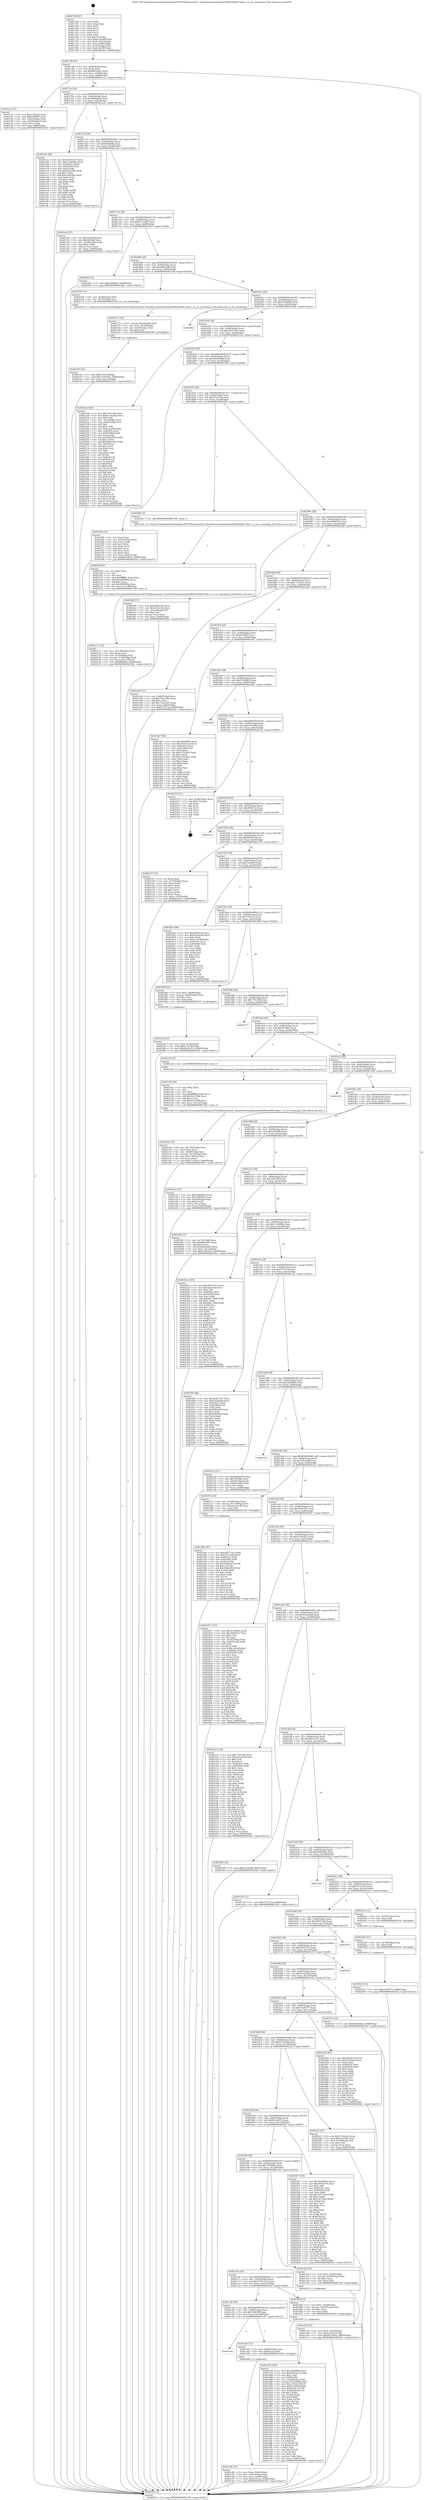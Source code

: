 digraph "0x401760" {
  label = "0x401760 (/mnt/c/Users/mathe/Desktop/tcc/POCII/binaries/extr_linuxdriversmediausbtm6000tm6000-video.c_is_res_streaming_Final-ollvm.out::main(0))"
  labelloc = "t"
  node[shape=record]

  Entry [label="",width=0.3,height=0.3,shape=circle,fillcolor=black,style=filled]
  "0x40178f" [label="{
     0x40178f [29]\l
     | [instrs]\l
     &nbsp;&nbsp;0x40178f \<+3\>: mov -0x80(%rbp),%eax\l
     &nbsp;&nbsp;0x401792 \<+2\>: mov %eax,%ecx\l
     &nbsp;&nbsp;0x401794 \<+6\>: sub $0x845189ac,%ecx\l
     &nbsp;&nbsp;0x40179a \<+6\>: mov %eax,-0x84(%rbp)\l
     &nbsp;&nbsp;0x4017a0 \<+6\>: mov %ecx,-0x88(%rbp)\l
     &nbsp;&nbsp;0x4017a6 \<+6\>: je 0000000000401cec \<main+0x58c\>\l
  }"]
  "0x401cec" [label="{
     0x401cec [27]\l
     | [instrs]\l
     &nbsp;&nbsp;0x401cec \<+5\>: mov $0x579cecd,%eax\l
     &nbsp;&nbsp;0x401cf1 \<+5\>: mov $0xd20bff87,%ecx\l
     &nbsp;&nbsp;0x401cf6 \<+3\>: mov -0x5c(%rbp),%edx\l
     &nbsp;&nbsp;0x401cf9 \<+3\>: cmp -0x50(%rbp),%edx\l
     &nbsp;&nbsp;0x401cfc \<+3\>: cmovl %ecx,%eax\l
     &nbsp;&nbsp;0x401cff \<+3\>: mov %eax,-0x80(%rbp)\l
     &nbsp;&nbsp;0x401d02 \<+5\>: jmp 00000000004025b1 \<main+0xe51\>\l
  }"]
  "0x4017ac" [label="{
     0x4017ac [28]\l
     | [instrs]\l
     &nbsp;&nbsp;0x4017ac \<+5\>: jmp 00000000004017b1 \<main+0x51\>\l
     &nbsp;&nbsp;0x4017b1 \<+6\>: mov -0x84(%rbp),%eax\l
     &nbsp;&nbsp;0x4017b7 \<+5\>: sub $0x8dd0da2b,%eax\l
     &nbsp;&nbsp;0x4017bc \<+6\>: mov %eax,-0x8c(%rbp)\l
     &nbsp;&nbsp;0x4017c2 \<+6\>: je 0000000000401eac \<main+0x74c\>\l
  }"]
  Exit [label="",width=0.3,height=0.3,shape=circle,fillcolor=black,style=filled,peripheries=2]
  "0x401eac" [label="{
     0x401eac [88]\l
     | [instrs]\l
     &nbsp;&nbsp;0x401eac \<+5\>: mov $0x5b207a47,%eax\l
     &nbsp;&nbsp;0x401eb1 \<+5\>: mov $0x11cd868e,%ecx\l
     &nbsp;&nbsp;0x401eb6 \<+7\>: mov 0x40505c,%edx\l
     &nbsp;&nbsp;0x401ebd \<+7\>: mov 0x405060,%esi\l
     &nbsp;&nbsp;0x401ec4 \<+2\>: mov %edx,%edi\l
     &nbsp;&nbsp;0x401ec6 \<+6\>: sub $0xcb36c0be,%edi\l
     &nbsp;&nbsp;0x401ecc \<+3\>: sub $0x1,%edi\l
     &nbsp;&nbsp;0x401ecf \<+6\>: add $0xcb36c0be,%edi\l
     &nbsp;&nbsp;0x401ed5 \<+3\>: imul %edi,%edx\l
     &nbsp;&nbsp;0x401ed8 \<+3\>: and $0x1,%edx\l
     &nbsp;&nbsp;0x401edb \<+3\>: cmp $0x0,%edx\l
     &nbsp;&nbsp;0x401ede \<+4\>: sete %r8b\l
     &nbsp;&nbsp;0x401ee2 \<+3\>: cmp $0xa,%esi\l
     &nbsp;&nbsp;0x401ee5 \<+4\>: setl %r9b\l
     &nbsp;&nbsp;0x401ee9 \<+3\>: mov %r8b,%r10b\l
     &nbsp;&nbsp;0x401eec \<+3\>: and %r9b,%r10b\l
     &nbsp;&nbsp;0x401eef \<+3\>: xor %r9b,%r8b\l
     &nbsp;&nbsp;0x401ef2 \<+3\>: or %r8b,%r10b\l
     &nbsp;&nbsp;0x401ef5 \<+4\>: test $0x1,%r10b\l
     &nbsp;&nbsp;0x401ef9 \<+3\>: cmovne %ecx,%eax\l
     &nbsp;&nbsp;0x401efc \<+3\>: mov %eax,-0x80(%rbp)\l
     &nbsp;&nbsp;0x401eff \<+5\>: jmp 00000000004025b1 \<main+0xe51\>\l
  }"]
  "0x4017c8" [label="{
     0x4017c8 [28]\l
     | [instrs]\l
     &nbsp;&nbsp;0x4017c8 \<+5\>: jmp 00000000004017cd \<main+0x6d\>\l
     &nbsp;&nbsp;0x4017cd \<+6\>: mov -0x84(%rbp),%eax\l
     &nbsp;&nbsp;0x4017d3 \<+5\>: sub $0x8efdc00c,%eax\l
     &nbsp;&nbsp;0x4017d8 \<+6\>: mov %eax,-0x90(%rbp)\l
     &nbsp;&nbsp;0x4017de \<+6\>: je 0000000000401c4e \<main+0x4ee\>\l
  }"]
  "0x402432" [label="{
     0x402432 [12]\l
     | [instrs]\l
     &nbsp;&nbsp;0x402432 \<+7\>: movl $0x5ecf9377,-0x80(%rbp)\l
     &nbsp;&nbsp;0x402439 \<+5\>: jmp 00000000004025b1 \<main+0xe51\>\l
  }"]
  "0x401c4e" [label="{
     0x401c4e [27]\l
     | [instrs]\l
     &nbsp;&nbsp;0x401c4e \<+5\>: mov $0x7ef650ff,%eax\l
     &nbsp;&nbsp;0x401c53 \<+5\>: mov $0x8b2fbaf,%ecx\l
     &nbsp;&nbsp;0x401c58 \<+3\>: mov -0x34(%rbp),%edx\l
     &nbsp;&nbsp;0x401c5b \<+3\>: cmp $0x2,%edx\l
     &nbsp;&nbsp;0x401c5e \<+3\>: cmovne %ecx,%eax\l
     &nbsp;&nbsp;0x401c61 \<+3\>: mov %eax,-0x80(%rbp)\l
     &nbsp;&nbsp;0x401c64 \<+5\>: jmp 00000000004025b1 \<main+0xe51\>\l
  }"]
  "0x4017e4" [label="{
     0x4017e4 [28]\l
     | [instrs]\l
     &nbsp;&nbsp;0x4017e4 \<+5\>: jmp 00000000004017e9 \<main+0x89\>\l
     &nbsp;&nbsp;0x4017e9 \<+6\>: mov -0x84(%rbp),%eax\l
     &nbsp;&nbsp;0x4017ef \<+5\>: sub $0x9271aeb9,%eax\l
     &nbsp;&nbsp;0x4017f4 \<+6\>: mov %eax,-0x94(%rbp)\l
     &nbsp;&nbsp;0x4017fa \<+6\>: je 00000000004023ef \<main+0xc8f\>\l
  }"]
  "0x4025b1" [label="{
     0x4025b1 [5]\l
     | [instrs]\l
     &nbsp;&nbsp;0x4025b1 \<+5\>: jmp 000000000040178f \<main+0x2f\>\l
  }"]
  "0x401760" [label="{
     0x401760 [47]\l
     | [instrs]\l
     &nbsp;&nbsp;0x401760 \<+1\>: push %rbp\l
     &nbsp;&nbsp;0x401761 \<+3\>: mov %rsp,%rbp\l
     &nbsp;&nbsp;0x401764 \<+2\>: push %r15\l
     &nbsp;&nbsp;0x401766 \<+2\>: push %r14\l
     &nbsp;&nbsp;0x401768 \<+2\>: push %r13\l
     &nbsp;&nbsp;0x40176a \<+2\>: push %r12\l
     &nbsp;&nbsp;0x40176c \<+1\>: push %rbx\l
     &nbsp;&nbsp;0x40176d \<+7\>: sub $0x118,%rsp\l
     &nbsp;&nbsp;0x401774 \<+7\>: movl $0x0,-0x38(%rbp)\l
     &nbsp;&nbsp;0x40177b \<+3\>: mov %edi,-0x3c(%rbp)\l
     &nbsp;&nbsp;0x40177e \<+4\>: mov %rsi,-0x48(%rbp)\l
     &nbsp;&nbsp;0x401782 \<+3\>: mov -0x3c(%rbp),%edi\l
     &nbsp;&nbsp;0x401785 \<+3\>: mov %edi,-0x34(%rbp)\l
     &nbsp;&nbsp;0x401788 \<+7\>: movl $0x8efdc00c,-0x80(%rbp)\l
  }"]
  "0x402426" [label="{
     0x402426 [12]\l
     | [instrs]\l
     &nbsp;&nbsp;0x402426 \<+4\>: mov -0x70(%rbp),%rax\l
     &nbsp;&nbsp;0x40242a \<+3\>: mov %rax,%rdi\l
     &nbsp;&nbsp;0x40242d \<+5\>: call 0000000000401030 \<free@plt\>\l
     | [calls]\l
     &nbsp;&nbsp;0x401030 \{1\} (unknown)\l
  }"]
  "0x4023ef" [label="{
     0x4023ef [12]\l
     | [instrs]\l
     &nbsp;&nbsp;0x4023ef \<+7\>: movl $0xa54646b,-0x80(%rbp)\l
     &nbsp;&nbsp;0x4023f6 \<+5\>: jmp 00000000004025b1 \<main+0xe51\>\l
  }"]
  "0x401800" [label="{
     0x401800 [28]\l
     | [instrs]\l
     &nbsp;&nbsp;0x401800 \<+5\>: jmp 0000000000401805 \<main+0xa5\>\l
     &nbsp;&nbsp;0x401805 \<+6\>: mov -0x84(%rbp),%eax\l
     &nbsp;&nbsp;0x40180b \<+5\>: sub $0xa4d5ac99,%eax\l
     &nbsp;&nbsp;0x401810 \<+6\>: mov %eax,-0x98(%rbp)\l
     &nbsp;&nbsp;0x401816 \<+6\>: je 0000000000402168 \<main+0xa08\>\l
  }"]
  "0x40238e" [label="{
     0x40238e [97]\l
     | [instrs]\l
     &nbsp;&nbsp;0x40238e \<+5\>: mov $0x58477cb2,%edx\l
     &nbsp;&nbsp;0x402393 \<+5\>: mov $0x9271aeb9,%esi\l
     &nbsp;&nbsp;0x402398 \<+8\>: mov 0x40505c,%r8d\l
     &nbsp;&nbsp;0x4023a0 \<+8\>: mov 0x405060,%r9d\l
     &nbsp;&nbsp;0x4023a8 \<+3\>: mov %r8d,%r10d\l
     &nbsp;&nbsp;0x4023ab \<+7\>: add $0x2fe8cf58,%r10d\l
     &nbsp;&nbsp;0x4023b2 \<+4\>: sub $0x1,%r10d\l
     &nbsp;&nbsp;0x4023b6 \<+7\>: sub $0x2fe8cf58,%r10d\l
     &nbsp;&nbsp;0x4023bd \<+4\>: imul %r10d,%r8d\l
     &nbsp;&nbsp;0x4023c1 \<+4\>: and $0x1,%r8d\l
     &nbsp;&nbsp;0x4023c5 \<+4\>: cmp $0x0,%r8d\l
     &nbsp;&nbsp;0x4023c9 \<+4\>: sete %r11b\l
     &nbsp;&nbsp;0x4023cd \<+4\>: cmp $0xa,%r9d\l
     &nbsp;&nbsp;0x4023d1 \<+3\>: setl %bl\l
     &nbsp;&nbsp;0x4023d4 \<+3\>: mov %r11b,%r14b\l
     &nbsp;&nbsp;0x4023d7 \<+3\>: and %bl,%r14b\l
     &nbsp;&nbsp;0x4023da \<+3\>: xor %bl,%r11b\l
     &nbsp;&nbsp;0x4023dd \<+3\>: or %r11b,%r14b\l
     &nbsp;&nbsp;0x4023e0 \<+4\>: test $0x1,%r14b\l
     &nbsp;&nbsp;0x4023e4 \<+3\>: cmovne %esi,%edx\l
     &nbsp;&nbsp;0x4023e7 \<+3\>: mov %edx,-0x80(%rbp)\l
     &nbsp;&nbsp;0x4023ea \<+5\>: jmp 00000000004025b1 \<main+0xe51\>\l
  }"]
  "0x402168" [label="{
     0x402168 [13]\l
     | [instrs]\l
     &nbsp;&nbsp;0x402168 \<+4\>: mov -0x58(%rbp),%rdi\l
     &nbsp;&nbsp;0x40216c \<+4\>: mov -0x70(%rbp),%rsi\l
     &nbsp;&nbsp;0x402170 \<+5\>: call 0000000000401410 \<is_res_streaming\>\l
     | [calls]\l
     &nbsp;&nbsp;0x401410 \{1\} (/mnt/c/Users/mathe/Desktop/tcc/POCII/binaries/extr_linuxdriversmediausbtm6000tm6000-video.c_is_res_streaming_Final-ollvm.out::is_res_streaming)\l
  }"]
  "0x40181c" [label="{
     0x40181c [28]\l
     | [instrs]\l
     &nbsp;&nbsp;0x40181c \<+5\>: jmp 0000000000401821 \<main+0xc1\>\l
     &nbsp;&nbsp;0x401821 \<+6\>: mov -0x84(%rbp),%eax\l
     &nbsp;&nbsp;0x401827 \<+5\>: sub $0xa9d7bb89,%eax\l
     &nbsp;&nbsp;0x40182c \<+6\>: mov %eax,-0x9c(%rbp)\l
     &nbsp;&nbsp;0x401832 \<+6\>: je 000000000040244a \<main+0xcea\>\l
  }"]
  "0x40218c" [label="{
     0x40218c [25]\l
     | [instrs]\l
     &nbsp;&nbsp;0x40218c \<+7\>: movl $0x0,-0x7c(%rbp)\l
     &nbsp;&nbsp;0x402193 \<+7\>: movl $0x3c301852,-0x80(%rbp)\l
     &nbsp;&nbsp;0x40219a \<+6\>: mov %eax,-0x13c(%rbp)\l
     &nbsp;&nbsp;0x4021a0 \<+5\>: jmp 00000000004025b1 \<main+0xe51\>\l
  }"]
  "0x40244a" [label="{
     0x40244a\l
  }", style=dashed]
  "0x401838" [label="{
     0x401838 [28]\l
     | [instrs]\l
     &nbsp;&nbsp;0x401838 \<+5\>: jmp 000000000040183d \<main+0xdd\>\l
     &nbsp;&nbsp;0x40183d \<+6\>: mov -0x84(%rbp),%eax\l
     &nbsp;&nbsp;0x401843 \<+5\>: sub $0xad31b344,%eax\l
     &nbsp;&nbsp;0x401848 \<+6\>: mov %eax,-0xa0(%rbp)\l
     &nbsp;&nbsp;0x40184e \<+6\>: je 000000000040222b \<main+0xacb\>\l
  }"]
  "0x402175" [label="{
     0x402175 [23]\l
     | [instrs]\l
     &nbsp;&nbsp;0x402175 \<+10\>: movabs $0x4030b6,%rdi\l
     &nbsp;&nbsp;0x40217f \<+3\>: mov %eax,-0x78(%rbp)\l
     &nbsp;&nbsp;0x402182 \<+3\>: mov -0x78(%rbp),%esi\l
     &nbsp;&nbsp;0x402185 \<+2\>: mov $0x0,%al\l
     &nbsp;&nbsp;0x402187 \<+5\>: call 0000000000401040 \<printf@plt\>\l
     | [calls]\l
     &nbsp;&nbsp;0x401040 \{1\} (unknown)\l
  }"]
  "0x40222b" [label="{
     0x40222b [164]\l
     | [instrs]\l
     &nbsp;&nbsp;0x40222b \<+5\>: mov $0x7761188,%eax\l
     &nbsp;&nbsp;0x402230 \<+5\>: mov $0x657b16ad,%ecx\l
     &nbsp;&nbsp;0x402235 \<+2\>: mov $0x1,%dl\l
     &nbsp;&nbsp;0x402237 \<+3\>: mov -0x7c(%rbp),%esi\l
     &nbsp;&nbsp;0x40223a \<+3\>: cmp -0x50(%rbp),%esi\l
     &nbsp;&nbsp;0x40223d \<+4\>: setl %dil\l
     &nbsp;&nbsp;0x402241 \<+4\>: and $0x1,%dil\l
     &nbsp;&nbsp;0x402245 \<+4\>: mov %dil,-0x29(%rbp)\l
     &nbsp;&nbsp;0x402249 \<+7\>: mov 0x40505c,%esi\l
     &nbsp;&nbsp;0x402250 \<+8\>: mov 0x405060,%r8d\l
     &nbsp;&nbsp;0x402258 \<+3\>: mov %esi,%r9d\l
     &nbsp;&nbsp;0x40225b \<+7\>: sub $0x94b4349c,%r9d\l
     &nbsp;&nbsp;0x402262 \<+4\>: sub $0x1,%r9d\l
     &nbsp;&nbsp;0x402266 \<+7\>: add $0x94b4349c,%r9d\l
     &nbsp;&nbsp;0x40226d \<+4\>: imul %r9d,%esi\l
     &nbsp;&nbsp;0x402271 \<+3\>: and $0x1,%esi\l
     &nbsp;&nbsp;0x402274 \<+3\>: cmp $0x0,%esi\l
     &nbsp;&nbsp;0x402277 \<+4\>: sete %dil\l
     &nbsp;&nbsp;0x40227b \<+4\>: cmp $0xa,%r8d\l
     &nbsp;&nbsp;0x40227f \<+4\>: setl %r10b\l
     &nbsp;&nbsp;0x402283 \<+3\>: mov %dil,%r11b\l
     &nbsp;&nbsp;0x402286 \<+4\>: xor $0xff,%r11b\l
     &nbsp;&nbsp;0x40228a \<+3\>: mov %r10b,%bl\l
     &nbsp;&nbsp;0x40228d \<+3\>: xor $0xff,%bl\l
     &nbsp;&nbsp;0x402290 \<+3\>: xor $0x0,%dl\l
     &nbsp;&nbsp;0x402293 \<+3\>: mov %r11b,%r14b\l
     &nbsp;&nbsp;0x402296 \<+4\>: and $0x0,%r14b\l
     &nbsp;&nbsp;0x40229a \<+3\>: and %dl,%dil\l
     &nbsp;&nbsp;0x40229d \<+3\>: mov %bl,%r15b\l
     &nbsp;&nbsp;0x4022a0 \<+4\>: and $0x0,%r15b\l
     &nbsp;&nbsp;0x4022a4 \<+3\>: and %dl,%r10b\l
     &nbsp;&nbsp;0x4022a7 \<+3\>: or %dil,%r14b\l
     &nbsp;&nbsp;0x4022aa \<+3\>: or %r10b,%r15b\l
     &nbsp;&nbsp;0x4022ad \<+3\>: xor %r15b,%r14b\l
     &nbsp;&nbsp;0x4022b0 \<+3\>: or %bl,%r11b\l
     &nbsp;&nbsp;0x4022b3 \<+4\>: xor $0xff,%r11b\l
     &nbsp;&nbsp;0x4022b7 \<+3\>: or $0x0,%dl\l
     &nbsp;&nbsp;0x4022ba \<+3\>: and %dl,%r11b\l
     &nbsp;&nbsp;0x4022bd \<+3\>: or %r11b,%r14b\l
     &nbsp;&nbsp;0x4022c0 \<+4\>: test $0x1,%r14b\l
     &nbsp;&nbsp;0x4022c4 \<+3\>: cmovne %ecx,%eax\l
     &nbsp;&nbsp;0x4022c7 \<+3\>: mov %eax,-0x80(%rbp)\l
     &nbsp;&nbsp;0x4022ca \<+5\>: jmp 00000000004025b1 \<main+0xe51\>\l
  }"]
  "0x401854" [label="{
     0x401854 [28]\l
     | [instrs]\l
     &nbsp;&nbsp;0x401854 \<+5\>: jmp 0000000000401859 \<main+0xf9\>\l
     &nbsp;&nbsp;0x401859 \<+6\>: mov -0x84(%rbp),%eax\l
     &nbsp;&nbsp;0x40185f \<+5\>: sub $0xb0b3b9db,%eax\l
     &nbsp;&nbsp;0x401864 \<+6\>: mov %eax,-0xa4(%rbp)\l
     &nbsp;&nbsp;0x40186a \<+6\>: je 0000000000401f68 \<main+0x808\>\l
  }"]
  "0x402127" [label="{
     0x402127 [32]\l
     | [instrs]\l
     &nbsp;&nbsp;0x402127 \<+6\>: mov -0x138(%rbp),%ecx\l
     &nbsp;&nbsp;0x40212d \<+3\>: imul %eax,%ecx\l
     &nbsp;&nbsp;0x402130 \<+4\>: mov -0x70(%rbp),%rsi\l
     &nbsp;&nbsp;0x402134 \<+4\>: movslq -0x74(%rbp),%rdi\l
     &nbsp;&nbsp;0x402138 \<+3\>: mov %ecx,(%rsi,%rdi,4)\l
     &nbsp;&nbsp;0x40213b \<+7\>: movl $0xf6fd68cf,-0x80(%rbp)\l
     &nbsp;&nbsp;0x402142 \<+5\>: jmp 00000000004025b1 \<main+0xe51\>\l
  }"]
  "0x401f68" [label="{
     0x401f68 [33]\l
     | [instrs]\l
     &nbsp;&nbsp;0x401f68 \<+2\>: xor %eax,%eax\l
     &nbsp;&nbsp;0x401f6a \<+3\>: mov -0x5c(%rbp),%ecx\l
     &nbsp;&nbsp;0x401f6d \<+2\>: mov %eax,%edx\l
     &nbsp;&nbsp;0x401f6f \<+2\>: sub %ecx,%edx\l
     &nbsp;&nbsp;0x401f71 \<+2\>: mov %eax,%ecx\l
     &nbsp;&nbsp;0x401f73 \<+3\>: sub $0x1,%ecx\l
     &nbsp;&nbsp;0x401f76 \<+2\>: add %ecx,%edx\l
     &nbsp;&nbsp;0x401f78 \<+2\>: sub %edx,%eax\l
     &nbsp;&nbsp;0x401f7a \<+3\>: mov %eax,-0x5c(%rbp)\l
     &nbsp;&nbsp;0x401f7d \<+7\>: movl $0x845189ac,-0x80(%rbp)\l
     &nbsp;&nbsp;0x401f84 \<+5\>: jmp 00000000004025b1 \<main+0xe51\>\l
  }"]
  "0x401870" [label="{
     0x401870 [28]\l
     | [instrs]\l
     &nbsp;&nbsp;0x401870 \<+5\>: jmp 0000000000401875 \<main+0x115\>\l
     &nbsp;&nbsp;0x401875 \<+6\>: mov -0x84(%rbp),%eax\l
     &nbsp;&nbsp;0x40187b \<+5\>: sub $0xc03ea5da,%eax\l
     &nbsp;&nbsp;0x401880 \<+6\>: mov %eax,-0xa8(%rbp)\l
     &nbsp;&nbsp;0x401886 \<+6\>: je 00000000004020fa \<main+0x99a\>\l
  }"]
  "0x4020ff" [label="{
     0x4020ff [40]\l
     | [instrs]\l
     &nbsp;&nbsp;0x4020ff \<+5\>: mov $0x2,%ecx\l
     &nbsp;&nbsp;0x402104 \<+1\>: cltd\l
     &nbsp;&nbsp;0x402105 \<+2\>: idiv %ecx\l
     &nbsp;&nbsp;0x402107 \<+6\>: imul $0xfffffffe,%edx,%ecx\l
     &nbsp;&nbsp;0x40210d \<+6\>: add $0x28f0960a,%ecx\l
     &nbsp;&nbsp;0x402113 \<+3\>: add $0x1,%ecx\l
     &nbsp;&nbsp;0x402116 \<+6\>: sub $0x28f0960a,%ecx\l
     &nbsp;&nbsp;0x40211c \<+6\>: mov %ecx,-0x138(%rbp)\l
     &nbsp;&nbsp;0x402122 \<+5\>: call 0000000000401160 \<next_i\>\l
     | [calls]\l
     &nbsp;&nbsp;0x401160 \{1\} (/mnt/c/Users/mathe/Desktop/tcc/POCII/binaries/extr_linuxdriversmediausbtm6000tm6000-video.c_is_res_streaming_Final-ollvm.out::next_i)\l
  }"]
  "0x4020fa" [label="{
     0x4020fa [5]\l
     | [instrs]\l
     &nbsp;&nbsp;0x4020fa \<+5\>: call 0000000000401160 \<next_i\>\l
     | [calls]\l
     &nbsp;&nbsp;0x401160 \{1\} (/mnt/c/Users/mathe/Desktop/tcc/POCII/binaries/extr_linuxdriversmediausbtm6000tm6000-video.c_is_res_streaming_Final-ollvm.out::next_i)\l
  }"]
  "0x40188c" [label="{
     0x40188c [28]\l
     | [instrs]\l
     &nbsp;&nbsp;0x40188c \<+5\>: jmp 0000000000401891 \<main+0x131\>\l
     &nbsp;&nbsp;0x401891 \<+6\>: mov -0x84(%rbp),%eax\l
     &nbsp;&nbsp;0x401897 \<+5\>: sub $0xc66685a1,%eax\l
     &nbsp;&nbsp;0x40189c \<+6\>: mov %eax,-0xac(%rbp)\l
     &nbsp;&nbsp;0x4018a2 \<+6\>: je 00000000004020df \<main+0x97f\>\l
  }"]
  "0x401fa0" [label="{
     0x401fa0 [23]\l
     | [instrs]\l
     &nbsp;&nbsp;0x401fa0 \<+4\>: mov %rax,-0x70(%rbp)\l
     &nbsp;&nbsp;0x401fa4 \<+7\>: movl $0x0,-0x74(%rbp)\l
     &nbsp;&nbsp;0x401fab \<+7\>: movl $0x66e2d513,-0x80(%rbp)\l
     &nbsp;&nbsp;0x401fb2 \<+5\>: jmp 00000000004025b1 \<main+0xe51\>\l
  }"]
  "0x4020df" [label="{
     0x4020df [27]\l
     | [instrs]\l
     &nbsp;&nbsp;0x4020df \<+5\>: mov $0xa4d5ac99,%eax\l
     &nbsp;&nbsp;0x4020e4 \<+5\>: mov $0xc03ea5da,%ecx\l
     &nbsp;&nbsp;0x4020e9 \<+3\>: mov -0x2a(%rbp),%dl\l
     &nbsp;&nbsp;0x4020ec \<+3\>: test $0x1,%dl\l
     &nbsp;&nbsp;0x4020ef \<+3\>: cmovne %ecx,%eax\l
     &nbsp;&nbsp;0x4020f2 \<+3\>: mov %eax,-0x80(%rbp)\l
     &nbsp;&nbsp;0x4020f5 \<+5\>: jmp 00000000004025b1 \<main+0xe51\>\l
  }"]
  "0x4018a8" [label="{
     0x4018a8 [28]\l
     | [instrs]\l
     &nbsp;&nbsp;0x4018a8 \<+5\>: jmp 00000000004018ad \<main+0x14d\>\l
     &nbsp;&nbsp;0x4018ad \<+6\>: mov -0x84(%rbp),%eax\l
     &nbsp;&nbsp;0x4018b3 \<+5\>: sub $0xc7c20ce1,%eax\l
     &nbsp;&nbsp;0x4018b8 \<+6\>: mov %eax,-0xb0(%rbp)\l
     &nbsp;&nbsp;0x4018be \<+6\>: je 0000000000401e8d \<main+0x72d\>\l
  }"]
  "0x401e6a" [label="{
     0x401e6a [35]\l
     | [instrs]\l
     &nbsp;&nbsp;0x401e6a \<+6\>: mov -0x134(%rbp),%ecx\l
     &nbsp;&nbsp;0x401e70 \<+3\>: imul %eax,%ecx\l
     &nbsp;&nbsp;0x401e73 \<+4\>: mov -0x58(%rbp),%rsi\l
     &nbsp;&nbsp;0x401e77 \<+4\>: movslq -0x5c(%rbp),%rdi\l
     &nbsp;&nbsp;0x401e7b \<+4\>: mov (%rsi,%rdi,8),%rsi\l
     &nbsp;&nbsp;0x401e7f \<+2\>: mov %ecx,(%rsi)\l
     &nbsp;&nbsp;0x401e81 \<+7\>: movl $0xc7c20ce1,-0x80(%rbp)\l
     &nbsp;&nbsp;0x401e88 \<+5\>: jmp 00000000004025b1 \<main+0xe51\>\l
  }"]
  "0x401e8d" [label="{
     0x401e8d [31]\l
     | [instrs]\l
     &nbsp;&nbsp;0x401e8d \<+3\>: mov -0x64(%rbp),%eax\l
     &nbsp;&nbsp;0x401e90 \<+5\>: sub $0x702ea283,%eax\l
     &nbsp;&nbsp;0x401e95 \<+3\>: add $0x1,%eax\l
     &nbsp;&nbsp;0x401e98 \<+5\>: add $0x702ea283,%eax\l
     &nbsp;&nbsp;0x401e9d \<+3\>: mov %eax,-0x64(%rbp)\l
     &nbsp;&nbsp;0x401ea0 \<+7\>: movl $0x1f7471af,-0x80(%rbp)\l
     &nbsp;&nbsp;0x401ea7 \<+5\>: jmp 00000000004025b1 \<main+0xe51\>\l
  }"]
  "0x4018c4" [label="{
     0x4018c4 [28]\l
     | [instrs]\l
     &nbsp;&nbsp;0x4018c4 \<+5\>: jmp 00000000004018c9 \<main+0x169\>\l
     &nbsp;&nbsp;0x4018c9 \<+6\>: mov -0x84(%rbp),%eax\l
     &nbsp;&nbsp;0x4018cf \<+5\>: sub $0xd20bff87,%eax\l
     &nbsp;&nbsp;0x4018d4 \<+6\>: mov %eax,-0xb4(%rbp)\l
     &nbsp;&nbsp;0x4018da \<+6\>: je 0000000000401d07 \<main+0x5a7\>\l
  }"]
  "0x401e42" [label="{
     0x401e42 [40]\l
     | [instrs]\l
     &nbsp;&nbsp;0x401e42 \<+5\>: mov $0x2,%ecx\l
     &nbsp;&nbsp;0x401e47 \<+1\>: cltd\l
     &nbsp;&nbsp;0x401e48 \<+2\>: idiv %ecx\l
     &nbsp;&nbsp;0x401e4a \<+6\>: imul $0xfffffffe,%edx,%ecx\l
     &nbsp;&nbsp;0x401e50 \<+6\>: add $0x92c13f96,%ecx\l
     &nbsp;&nbsp;0x401e56 \<+3\>: add $0x1,%ecx\l
     &nbsp;&nbsp;0x401e59 \<+6\>: sub $0x92c13f96,%ecx\l
     &nbsp;&nbsp;0x401e5f \<+6\>: mov %ecx,-0x134(%rbp)\l
     &nbsp;&nbsp;0x401e65 \<+5\>: call 0000000000401160 \<next_i\>\l
     | [calls]\l
     &nbsp;&nbsp;0x401160 \{1\} (/mnt/c/Users/mathe/Desktop/tcc/POCII/binaries/extr_linuxdriversmediausbtm6000tm6000-video.c_is_res_streaming_Final-ollvm.out::next_i)\l
  }"]
  "0x401d07" [label="{
     0x401d07 [88]\l
     | [instrs]\l
     &nbsp;&nbsp;0x401d07 \<+5\>: mov $0x244df963,%eax\l
     &nbsp;&nbsp;0x401d0c \<+5\>: mov $0x7d19c21d,%ecx\l
     &nbsp;&nbsp;0x401d11 \<+7\>: mov 0x40505c,%edx\l
     &nbsp;&nbsp;0x401d18 \<+7\>: mov 0x405060,%esi\l
     &nbsp;&nbsp;0x401d1f \<+2\>: mov %edx,%edi\l
     &nbsp;&nbsp;0x401d21 \<+6\>: sub $0xe37b34d1,%edi\l
     &nbsp;&nbsp;0x401d27 \<+3\>: sub $0x1,%edi\l
     &nbsp;&nbsp;0x401d2a \<+6\>: add $0xe37b34d1,%edi\l
     &nbsp;&nbsp;0x401d30 \<+3\>: imul %edi,%edx\l
     &nbsp;&nbsp;0x401d33 \<+3\>: and $0x1,%edx\l
     &nbsp;&nbsp;0x401d36 \<+3\>: cmp $0x0,%edx\l
     &nbsp;&nbsp;0x401d39 \<+4\>: sete %r8b\l
     &nbsp;&nbsp;0x401d3d \<+3\>: cmp $0xa,%esi\l
     &nbsp;&nbsp;0x401d40 \<+4\>: setl %r9b\l
     &nbsp;&nbsp;0x401d44 \<+3\>: mov %r8b,%r10b\l
     &nbsp;&nbsp;0x401d47 \<+3\>: and %r9b,%r10b\l
     &nbsp;&nbsp;0x401d4a \<+3\>: xor %r9b,%r8b\l
     &nbsp;&nbsp;0x401d4d \<+3\>: or %r8b,%r10b\l
     &nbsp;&nbsp;0x401d50 \<+4\>: test $0x1,%r10b\l
     &nbsp;&nbsp;0x401d54 \<+3\>: cmovne %ecx,%eax\l
     &nbsp;&nbsp;0x401d57 \<+3\>: mov %eax,-0x80(%rbp)\l
     &nbsp;&nbsp;0x401d5a \<+5\>: jmp 00000000004025b1 \<main+0xe51\>\l
  }"]
  "0x4018e0" [label="{
     0x4018e0 [28]\l
     | [instrs]\l
     &nbsp;&nbsp;0x4018e0 \<+5\>: jmp 00000000004018e5 \<main+0x185\>\l
     &nbsp;&nbsp;0x4018e5 \<+6\>: mov -0x84(%rbp),%eax\l
     &nbsp;&nbsp;0x4018eb \<+5\>: sub $0xd7d298c0,%eax\l
     &nbsp;&nbsp;0x4018f0 \<+6\>: mov %eax,-0xb8(%rbp)\l
     &nbsp;&nbsp;0x4018f6 \<+6\>: je 000000000040256b \<main+0xe0b\>\l
  }"]
  "0x401d76" [label="{
     0x401d76 [160]\l
     | [instrs]\l
     &nbsp;&nbsp;0x401d76 \<+5\>: mov $0x244df963,%ecx\l
     &nbsp;&nbsp;0x401d7b \<+5\>: mov $0x48d1aa73,%edx\l
     &nbsp;&nbsp;0x401d80 \<+3\>: mov $0x1,%sil\l
     &nbsp;&nbsp;0x401d83 \<+3\>: xor %r8d,%r8d\l
     &nbsp;&nbsp;0x401d86 \<+4\>: mov -0x58(%rbp),%rdi\l
     &nbsp;&nbsp;0x401d8a \<+4\>: movslq -0x5c(%rbp),%r9\l
     &nbsp;&nbsp;0x401d8e \<+4\>: mov %rax,(%rdi,%r9,8)\l
     &nbsp;&nbsp;0x401d92 \<+7\>: movl $0x0,-0x64(%rbp)\l
     &nbsp;&nbsp;0x401d99 \<+8\>: mov 0x40505c,%r10d\l
     &nbsp;&nbsp;0x401da1 \<+8\>: mov 0x405060,%r11d\l
     &nbsp;&nbsp;0x401da9 \<+4\>: sub $0x1,%r8d\l
     &nbsp;&nbsp;0x401dad \<+3\>: mov %r10d,%ebx\l
     &nbsp;&nbsp;0x401db0 \<+3\>: add %r8d,%ebx\l
     &nbsp;&nbsp;0x401db3 \<+4\>: imul %ebx,%r10d\l
     &nbsp;&nbsp;0x401db7 \<+4\>: and $0x1,%r10d\l
     &nbsp;&nbsp;0x401dbb \<+4\>: cmp $0x0,%r10d\l
     &nbsp;&nbsp;0x401dbf \<+4\>: sete %r14b\l
     &nbsp;&nbsp;0x401dc3 \<+4\>: cmp $0xa,%r11d\l
     &nbsp;&nbsp;0x401dc7 \<+4\>: setl %r15b\l
     &nbsp;&nbsp;0x401dcb \<+3\>: mov %r14b,%r12b\l
     &nbsp;&nbsp;0x401dce \<+4\>: xor $0xff,%r12b\l
     &nbsp;&nbsp;0x401dd2 \<+3\>: mov %r15b,%r13b\l
     &nbsp;&nbsp;0x401dd5 \<+4\>: xor $0xff,%r13b\l
     &nbsp;&nbsp;0x401dd9 \<+4\>: xor $0x1,%sil\l
     &nbsp;&nbsp;0x401ddd \<+3\>: mov %r12b,%al\l
     &nbsp;&nbsp;0x401de0 \<+2\>: and $0xff,%al\l
     &nbsp;&nbsp;0x401de2 \<+3\>: and %sil,%r14b\l
     &nbsp;&nbsp;0x401de5 \<+3\>: mov %r13b,%dil\l
     &nbsp;&nbsp;0x401de8 \<+4\>: and $0xff,%dil\l
     &nbsp;&nbsp;0x401dec \<+3\>: and %sil,%r15b\l
     &nbsp;&nbsp;0x401def \<+3\>: or %r14b,%al\l
     &nbsp;&nbsp;0x401df2 \<+3\>: or %r15b,%dil\l
     &nbsp;&nbsp;0x401df5 \<+3\>: xor %dil,%al\l
     &nbsp;&nbsp;0x401df8 \<+3\>: or %r13b,%r12b\l
     &nbsp;&nbsp;0x401dfb \<+4\>: xor $0xff,%r12b\l
     &nbsp;&nbsp;0x401dff \<+4\>: or $0x1,%sil\l
     &nbsp;&nbsp;0x401e03 \<+3\>: and %sil,%r12b\l
     &nbsp;&nbsp;0x401e06 \<+3\>: or %r12b,%al\l
     &nbsp;&nbsp;0x401e09 \<+2\>: test $0x1,%al\l
     &nbsp;&nbsp;0x401e0b \<+3\>: cmovne %edx,%ecx\l
     &nbsp;&nbsp;0x401e0e \<+3\>: mov %ecx,-0x80(%rbp)\l
     &nbsp;&nbsp;0x401e11 \<+5\>: jmp 00000000004025b1 \<main+0xe51\>\l
  }"]
  "0x40256b" [label="{
     0x40256b\l
  }", style=dashed]
  "0x4018fc" [label="{
     0x4018fc [28]\l
     | [instrs]\l
     &nbsp;&nbsp;0x4018fc \<+5\>: jmp 0000000000401901 \<main+0x1a1\>\l
     &nbsp;&nbsp;0x401901 \<+6\>: mov -0x84(%rbp),%eax\l
     &nbsp;&nbsp;0x401907 \<+5\>: sub $0xecf14e86,%eax\l
     &nbsp;&nbsp;0x40190c \<+6\>: mov %eax,-0xbc(%rbp)\l
     &nbsp;&nbsp;0x401912 \<+6\>: je 0000000000402514 \<main+0xdb4\>\l
  }"]
  "0x401cd5" [label="{
     0x401cd5 [23]\l
     | [instrs]\l
     &nbsp;&nbsp;0x401cd5 \<+4\>: mov %rax,-0x58(%rbp)\l
     &nbsp;&nbsp;0x401cd9 \<+7\>: movl $0x0,-0x5c(%rbp)\l
     &nbsp;&nbsp;0x401ce0 \<+7\>: movl $0x845189ac,-0x80(%rbp)\l
     &nbsp;&nbsp;0x401ce7 \<+5\>: jmp 00000000004025b1 \<main+0xe51\>\l
  }"]
  "0x402514" [label="{
     0x402514 [21]\l
     | [instrs]\l
     &nbsp;&nbsp;0x402514 \<+3\>: mov -0x38(%rbp),%eax\l
     &nbsp;&nbsp;0x402517 \<+7\>: add $0x118,%rsp\l
     &nbsp;&nbsp;0x40251e \<+1\>: pop %rbx\l
     &nbsp;&nbsp;0x40251f \<+2\>: pop %r12\l
     &nbsp;&nbsp;0x402521 \<+2\>: pop %r13\l
     &nbsp;&nbsp;0x402523 \<+2\>: pop %r14\l
     &nbsp;&nbsp;0x402525 \<+2\>: pop %r15\l
     &nbsp;&nbsp;0x402527 \<+1\>: pop %rbp\l
     &nbsp;&nbsp;0x402528 \<+1\>: ret\l
  }"]
  "0x401918" [label="{
     0x401918 [28]\l
     | [instrs]\l
     &nbsp;&nbsp;0x401918 \<+5\>: jmp 000000000040191d \<main+0x1bd\>\l
     &nbsp;&nbsp;0x40191d \<+6\>: mov -0x84(%rbp),%eax\l
     &nbsp;&nbsp;0x401923 \<+5\>: sub $0xef60d7a3,%eax\l
     &nbsp;&nbsp;0x401928 \<+6\>: mov %eax,-0xc0(%rbp)\l
     &nbsp;&nbsp;0x40192e \<+6\>: je 00000000004025a3 \<main+0xe43\>\l
  }"]
  "0x401c8e" [label="{
     0x401c8e [21]\l
     | [instrs]\l
     &nbsp;&nbsp;0x401c8e \<+3\>: mov %eax,-0x4c(%rbp)\l
     &nbsp;&nbsp;0x401c91 \<+3\>: mov -0x4c(%rbp),%eax\l
     &nbsp;&nbsp;0x401c94 \<+3\>: mov %eax,-0x30(%rbp)\l
     &nbsp;&nbsp;0x401c97 \<+7\>: movl $0xa535eea,-0x80(%rbp)\l
     &nbsp;&nbsp;0x401c9e \<+5\>: jmp 00000000004025b1 \<main+0xe51\>\l
  }"]
  "0x4025a3" [label="{
     0x4025a3\l
  }", style=dashed]
  "0x401934" [label="{
     0x401934 [28]\l
     | [instrs]\l
     &nbsp;&nbsp;0x401934 \<+5\>: jmp 0000000000401939 \<main+0x1d9\>\l
     &nbsp;&nbsp;0x401939 \<+6\>: mov -0x84(%rbp),%eax\l
     &nbsp;&nbsp;0x40193f \<+5\>: sub $0xf6fd68cf,%eax\l
     &nbsp;&nbsp;0x401944 \<+6\>: mov %eax,-0xc4(%rbp)\l
     &nbsp;&nbsp;0x40194a \<+6\>: je 0000000000402147 \<main+0x9e7\>\l
  }"]
  "0x401c44" [label="{
     0x401c44\l
  }", style=dashed]
  "0x402147" [label="{
     0x402147 [33]\l
     | [instrs]\l
     &nbsp;&nbsp;0x402147 \<+2\>: xor %eax,%eax\l
     &nbsp;&nbsp;0x402149 \<+3\>: mov -0x74(%rbp),%ecx\l
     &nbsp;&nbsp;0x40214c \<+2\>: mov %eax,%edx\l
     &nbsp;&nbsp;0x40214e \<+2\>: sub %ecx,%edx\l
     &nbsp;&nbsp;0x402150 \<+2\>: mov %eax,%ecx\l
     &nbsp;&nbsp;0x402152 \<+3\>: sub $0x1,%ecx\l
     &nbsp;&nbsp;0x402155 \<+2\>: add %ecx,%edx\l
     &nbsp;&nbsp;0x402157 \<+2\>: sub %edx,%eax\l
     &nbsp;&nbsp;0x402159 \<+3\>: mov %eax,-0x74(%rbp)\l
     &nbsp;&nbsp;0x40215c \<+7\>: movl $0x66e2d513,-0x80(%rbp)\l
     &nbsp;&nbsp;0x402163 \<+5\>: jmp 00000000004025b1 \<main+0xe51\>\l
  }"]
  "0x401950" [label="{
     0x401950 [28]\l
     | [instrs]\l
     &nbsp;&nbsp;0x401950 \<+5\>: jmp 0000000000401955 \<main+0x1f5\>\l
     &nbsp;&nbsp;0x401955 \<+6\>: mov -0x84(%rbp),%eax\l
     &nbsp;&nbsp;0x40195b \<+5\>: sub $0x55e00a9,%eax\l
     &nbsp;&nbsp;0x401960 \<+6\>: mov %eax,-0xc8(%rbp)\l
     &nbsp;&nbsp;0x401966 \<+6\>: je 00000000004024ae \<main+0xd4e\>\l
  }"]
  "0x401c81" [label="{
     0x401c81 [13]\l
     | [instrs]\l
     &nbsp;&nbsp;0x401c81 \<+4\>: mov -0x48(%rbp),%rax\l
     &nbsp;&nbsp;0x401c85 \<+4\>: mov 0x8(%rax),%rdi\l
     &nbsp;&nbsp;0x401c89 \<+5\>: call 0000000000401060 \<atoi@plt\>\l
     | [calls]\l
     &nbsp;&nbsp;0x401060 \{1\} (unknown)\l
  }"]
  "0x4024ae" [label="{
     0x4024ae [90]\l
     | [instrs]\l
     &nbsp;&nbsp;0x4024ae \<+5\>: mov $0xef60d7a3,%eax\l
     &nbsp;&nbsp;0x4024b3 \<+5\>: mov $0x45aa62a8,%ecx\l
     &nbsp;&nbsp;0x4024b8 \<+2\>: xor %edx,%edx\l
     &nbsp;&nbsp;0x4024ba \<+7\>: movl $0x0,-0x38(%rbp)\l
     &nbsp;&nbsp;0x4024c1 \<+7\>: mov 0x40505c,%esi\l
     &nbsp;&nbsp;0x4024c8 \<+7\>: mov 0x405060,%edi\l
     &nbsp;&nbsp;0x4024cf \<+3\>: sub $0x1,%edx\l
     &nbsp;&nbsp;0x4024d2 \<+3\>: mov %esi,%r8d\l
     &nbsp;&nbsp;0x4024d5 \<+3\>: add %edx,%r8d\l
     &nbsp;&nbsp;0x4024d8 \<+4\>: imul %r8d,%esi\l
     &nbsp;&nbsp;0x4024dc \<+3\>: and $0x1,%esi\l
     &nbsp;&nbsp;0x4024df \<+3\>: cmp $0x0,%esi\l
     &nbsp;&nbsp;0x4024e2 \<+4\>: sete %r9b\l
     &nbsp;&nbsp;0x4024e6 \<+3\>: cmp $0xa,%edi\l
     &nbsp;&nbsp;0x4024e9 \<+4\>: setl %r10b\l
     &nbsp;&nbsp;0x4024ed \<+3\>: mov %r9b,%r11b\l
     &nbsp;&nbsp;0x4024f0 \<+3\>: and %r10b,%r11b\l
     &nbsp;&nbsp;0x4024f3 \<+3\>: xor %r10b,%r9b\l
     &nbsp;&nbsp;0x4024f6 \<+3\>: or %r9b,%r11b\l
     &nbsp;&nbsp;0x4024f9 \<+4\>: test $0x1,%r11b\l
     &nbsp;&nbsp;0x4024fd \<+3\>: cmovne %ecx,%eax\l
     &nbsp;&nbsp;0x402500 \<+3\>: mov %eax,-0x80(%rbp)\l
     &nbsp;&nbsp;0x402503 \<+5\>: jmp 00000000004025b1 \<main+0xe51\>\l
  }"]
  "0x40196c" [label="{
     0x40196c [28]\l
     | [instrs]\l
     &nbsp;&nbsp;0x40196c \<+5\>: jmp 0000000000401971 \<main+0x211\>\l
     &nbsp;&nbsp;0x401971 \<+6\>: mov -0x84(%rbp),%eax\l
     &nbsp;&nbsp;0x401977 \<+5\>: sub $0x579cecd,%eax\l
     &nbsp;&nbsp;0x40197c \<+6\>: mov %eax,-0xcc(%rbp)\l
     &nbsp;&nbsp;0x401982 \<+6\>: je 0000000000401f89 \<main+0x829\>\l
  }"]
  "0x401c28" [label="{
     0x401c28 [28]\l
     | [instrs]\l
     &nbsp;&nbsp;0x401c28 \<+5\>: jmp 0000000000401c2d \<main+0x4cd\>\l
     &nbsp;&nbsp;0x401c2d \<+6\>: mov -0x84(%rbp),%eax\l
     &nbsp;&nbsp;0x401c33 \<+5\>: sub $0x7ef650ff,%eax\l
     &nbsp;&nbsp;0x401c38 \<+6\>: mov %eax,-0x130(%rbp)\l
     &nbsp;&nbsp;0x401c3e \<+6\>: je 0000000000401c81 \<main+0x521\>\l
  }"]
  "0x401f89" [label="{
     0x401f89 [23]\l
     | [instrs]\l
     &nbsp;&nbsp;0x401f89 \<+7\>: movl $0x1,-0x68(%rbp)\l
     &nbsp;&nbsp;0x401f90 \<+4\>: movslq -0x68(%rbp),%rax\l
     &nbsp;&nbsp;0x401f94 \<+4\>: shl $0x2,%rax\l
     &nbsp;&nbsp;0x401f98 \<+3\>: mov %rax,%rdi\l
     &nbsp;&nbsp;0x401f9b \<+5\>: call 0000000000401050 \<malloc@plt\>\l
     | [calls]\l
     &nbsp;&nbsp;0x401050 \{1\} (unknown)\l
  }"]
  "0x401988" [label="{
     0x401988 [28]\l
     | [instrs]\l
     &nbsp;&nbsp;0x401988 \<+5\>: jmp 000000000040198d \<main+0x22d\>\l
     &nbsp;&nbsp;0x40198d \<+6\>: mov -0x84(%rbp),%eax\l
     &nbsp;&nbsp;0x401993 \<+5\>: sub $0x7761188,%eax\l
     &nbsp;&nbsp;0x401998 \<+6\>: mov %eax,-0xd0(%rbp)\l
     &nbsp;&nbsp;0x40199e \<+6\>: je 0000000000402577 \<main+0xe17\>\l
  }"]
  "0x401d5f" [label="{
     0x401d5f [23]\l
     | [instrs]\l
     &nbsp;&nbsp;0x401d5f \<+7\>: movl $0x1,-0x60(%rbp)\l
     &nbsp;&nbsp;0x401d66 \<+4\>: movslq -0x60(%rbp),%rax\l
     &nbsp;&nbsp;0x401d6a \<+4\>: shl $0x2,%rax\l
     &nbsp;&nbsp;0x401d6e \<+3\>: mov %rax,%rdi\l
     &nbsp;&nbsp;0x401d71 \<+5\>: call 0000000000401050 \<malloc@plt\>\l
     | [calls]\l
     &nbsp;&nbsp;0x401050 \{1\} (unknown)\l
  }"]
  "0x402577" [label="{
     0x402577\l
  }", style=dashed]
  "0x4019a4" [label="{
     0x4019a4 [28]\l
     | [instrs]\l
     &nbsp;&nbsp;0x4019a4 \<+5\>: jmp 00000000004019a9 \<main+0x249\>\l
     &nbsp;&nbsp;0x4019a9 \<+6\>: mov -0x84(%rbp),%eax\l
     &nbsp;&nbsp;0x4019af \<+5\>: sub $0x7853fbc,%eax\l
     &nbsp;&nbsp;0x4019b4 \<+6\>: mov %eax,-0xd4(%rbp)\l
     &nbsp;&nbsp;0x4019ba \<+6\>: je 0000000000401e3d \<main+0x6dd\>\l
  }"]
  "0x401c0c" [label="{
     0x401c0c [28]\l
     | [instrs]\l
     &nbsp;&nbsp;0x401c0c \<+5\>: jmp 0000000000401c11 \<main+0x4b1\>\l
     &nbsp;&nbsp;0x401c11 \<+6\>: mov -0x84(%rbp),%eax\l
     &nbsp;&nbsp;0x401c17 \<+5\>: sub $0x7d19c21d,%eax\l
     &nbsp;&nbsp;0x401c1c \<+6\>: mov %eax,-0x12c(%rbp)\l
     &nbsp;&nbsp;0x401c22 \<+6\>: je 0000000000401d5f \<main+0x5ff\>\l
  }"]
  "0x401e3d" [label="{
     0x401e3d [5]\l
     | [instrs]\l
     &nbsp;&nbsp;0x401e3d \<+5\>: call 0000000000401160 \<next_i\>\l
     | [calls]\l
     &nbsp;&nbsp;0x401160 \{1\} (/mnt/c/Users/mathe/Desktop/tcc/POCII/binaries/extr_linuxdriversmediausbtm6000tm6000-video.c_is_res_streaming_Final-ollvm.out::next_i)\l
  }"]
  "0x4019c0" [label="{
     0x4019c0 [28]\l
     | [instrs]\l
     &nbsp;&nbsp;0x4019c0 \<+5\>: jmp 00000000004019c5 \<main+0x265\>\l
     &nbsp;&nbsp;0x4019c5 \<+6\>: mov -0x84(%rbp),%eax\l
     &nbsp;&nbsp;0x4019cb \<+5\>: sub $0x8b2fbaf,%eax\l
     &nbsp;&nbsp;0x4019d0 \<+6\>: mov %eax,-0xd8(%rbp)\l
     &nbsp;&nbsp;0x4019d6 \<+6\>: je 0000000000401c69 \<main+0x509\>\l
  }"]
  "0x401cbe" [label="{
     0x401cbe [23]\l
     | [instrs]\l
     &nbsp;&nbsp;0x401cbe \<+7\>: movl $0x1,-0x50(%rbp)\l
     &nbsp;&nbsp;0x401cc5 \<+4\>: movslq -0x50(%rbp),%rax\l
     &nbsp;&nbsp;0x401cc9 \<+4\>: shl $0x3,%rax\l
     &nbsp;&nbsp;0x401ccd \<+3\>: mov %rax,%rdi\l
     &nbsp;&nbsp;0x401cd0 \<+5\>: call 0000000000401050 \<malloc@plt\>\l
     | [calls]\l
     &nbsp;&nbsp;0x401050 \{1\} (unknown)\l
  }"]
  "0x401c69" [label="{
     0x401c69\l
  }", style=dashed]
  "0x4019dc" [label="{
     0x4019dc [28]\l
     | [instrs]\l
     &nbsp;&nbsp;0x4019dc \<+5\>: jmp 00000000004019e1 \<main+0x281\>\l
     &nbsp;&nbsp;0x4019e1 \<+6\>: mov -0x84(%rbp),%eax\l
     &nbsp;&nbsp;0x4019e7 \<+5\>: sub $0xa535eea,%eax\l
     &nbsp;&nbsp;0x4019ec \<+6\>: mov %eax,-0xdc(%rbp)\l
     &nbsp;&nbsp;0x4019f2 \<+6\>: je 0000000000401ca3 \<main+0x543\>\l
  }"]
  "0x401bf0" [label="{
     0x401bf0 [28]\l
     | [instrs]\l
     &nbsp;&nbsp;0x401bf0 \<+5\>: jmp 0000000000401bf5 \<main+0x495\>\l
     &nbsp;&nbsp;0x401bf5 \<+6\>: mov -0x84(%rbp),%eax\l
     &nbsp;&nbsp;0x401bfb \<+5\>: sub $0x72f69063,%eax\l
     &nbsp;&nbsp;0x401c00 \<+6\>: mov %eax,-0x128(%rbp)\l
     &nbsp;&nbsp;0x401c06 \<+6\>: je 0000000000401cbe \<main+0x55e\>\l
  }"]
  "0x401ca3" [label="{
     0x401ca3 [27]\l
     | [instrs]\l
     &nbsp;&nbsp;0x401ca3 \<+5\>: mov $0x4a469462,%eax\l
     &nbsp;&nbsp;0x401ca8 \<+5\>: mov $0x72f69063,%ecx\l
     &nbsp;&nbsp;0x401cad \<+3\>: mov -0x30(%rbp),%edx\l
     &nbsp;&nbsp;0x401cb0 \<+3\>: cmp $0x0,%edx\l
     &nbsp;&nbsp;0x401cb3 \<+3\>: cmove %ecx,%eax\l
     &nbsp;&nbsp;0x401cb6 \<+3\>: mov %eax,-0x80(%rbp)\l
     &nbsp;&nbsp;0x401cb9 \<+5\>: jmp 00000000004025b1 \<main+0xe51\>\l
  }"]
  "0x4019f8" [label="{
     0x4019f8 [28]\l
     | [instrs]\l
     &nbsp;&nbsp;0x4019f8 \<+5\>: jmp 00000000004019fd \<main+0x29d\>\l
     &nbsp;&nbsp;0x4019fd \<+6\>: mov -0x84(%rbp),%eax\l
     &nbsp;&nbsp;0x401a03 \<+5\>: sub $0xa54646b,%eax\l
     &nbsp;&nbsp;0x401a08 \<+6\>: mov %eax,-0xe0(%rbp)\l
     &nbsp;&nbsp;0x401a0e \<+6\>: je 00000000004023fb \<main+0xc9b\>\l
  }"]
  "0x401fb7" [label="{
     0x401fb7 [144]\l
     | [instrs]\l
     &nbsp;&nbsp;0x401fb7 \<+5\>: mov $0xd7d298c0,%eax\l
     &nbsp;&nbsp;0x401fbc \<+5\>: mov $0x36e81476,%ecx\l
     &nbsp;&nbsp;0x401fc1 \<+2\>: mov $0x1,%dl\l
     &nbsp;&nbsp;0x401fc3 \<+7\>: mov 0x40505c,%esi\l
     &nbsp;&nbsp;0x401fca \<+7\>: mov 0x405060,%edi\l
     &nbsp;&nbsp;0x401fd1 \<+3\>: mov %esi,%r8d\l
     &nbsp;&nbsp;0x401fd4 \<+7\>: add $0x145754c8,%r8d\l
     &nbsp;&nbsp;0x401fdb \<+4\>: sub $0x1,%r8d\l
     &nbsp;&nbsp;0x401fdf \<+7\>: sub $0x145754c8,%r8d\l
     &nbsp;&nbsp;0x401fe6 \<+4\>: imul %r8d,%esi\l
     &nbsp;&nbsp;0x401fea \<+3\>: and $0x1,%esi\l
     &nbsp;&nbsp;0x401fed \<+3\>: cmp $0x0,%esi\l
     &nbsp;&nbsp;0x401ff0 \<+4\>: sete %r9b\l
     &nbsp;&nbsp;0x401ff4 \<+3\>: cmp $0xa,%edi\l
     &nbsp;&nbsp;0x401ff7 \<+4\>: setl %r10b\l
     &nbsp;&nbsp;0x401ffb \<+3\>: mov %r9b,%r11b\l
     &nbsp;&nbsp;0x401ffe \<+4\>: xor $0xff,%r11b\l
     &nbsp;&nbsp;0x402002 \<+3\>: mov %r10b,%bl\l
     &nbsp;&nbsp;0x402005 \<+3\>: xor $0xff,%bl\l
     &nbsp;&nbsp;0x402008 \<+3\>: xor $0x0,%dl\l
     &nbsp;&nbsp;0x40200b \<+3\>: mov %r11b,%r14b\l
     &nbsp;&nbsp;0x40200e \<+4\>: and $0x0,%r14b\l
     &nbsp;&nbsp;0x402012 \<+3\>: and %dl,%r9b\l
     &nbsp;&nbsp;0x402015 \<+3\>: mov %bl,%r15b\l
     &nbsp;&nbsp;0x402018 \<+4\>: and $0x0,%r15b\l
     &nbsp;&nbsp;0x40201c \<+3\>: and %dl,%r10b\l
     &nbsp;&nbsp;0x40201f \<+3\>: or %r9b,%r14b\l
     &nbsp;&nbsp;0x402022 \<+3\>: or %r10b,%r15b\l
     &nbsp;&nbsp;0x402025 \<+3\>: xor %r15b,%r14b\l
     &nbsp;&nbsp;0x402028 \<+3\>: or %bl,%r11b\l
     &nbsp;&nbsp;0x40202b \<+4\>: xor $0xff,%r11b\l
     &nbsp;&nbsp;0x40202f \<+3\>: or $0x0,%dl\l
     &nbsp;&nbsp;0x402032 \<+3\>: and %dl,%r11b\l
     &nbsp;&nbsp;0x402035 \<+3\>: or %r11b,%r14b\l
     &nbsp;&nbsp;0x402038 \<+4\>: test $0x1,%r14b\l
     &nbsp;&nbsp;0x40203c \<+3\>: cmovne %ecx,%eax\l
     &nbsp;&nbsp;0x40203f \<+3\>: mov %eax,-0x80(%rbp)\l
     &nbsp;&nbsp;0x402042 \<+5\>: jmp 00000000004025b1 \<main+0xe51\>\l
  }"]
  "0x4023fb" [label="{
     0x4023fb [31]\l
     | [instrs]\l
     &nbsp;&nbsp;0x4023fb \<+3\>: mov -0x7c(%rbp),%eax\l
     &nbsp;&nbsp;0x4023fe \<+5\>: sub $0xd89aadb3,%eax\l
     &nbsp;&nbsp;0x402403 \<+3\>: add $0x1,%eax\l
     &nbsp;&nbsp;0x402406 \<+5\>: add $0xd89aadb3,%eax\l
     &nbsp;&nbsp;0x40240b \<+3\>: mov %eax,-0x7c(%rbp)\l
     &nbsp;&nbsp;0x40240e \<+7\>: movl $0x3c301852,-0x80(%rbp)\l
     &nbsp;&nbsp;0x402415 \<+5\>: jmp 00000000004025b1 \<main+0xe51\>\l
  }"]
  "0x401a14" [label="{
     0x401a14 [28]\l
     | [instrs]\l
     &nbsp;&nbsp;0x401a14 \<+5\>: jmp 0000000000401a19 \<main+0x2b9\>\l
     &nbsp;&nbsp;0x401a19 \<+6\>: mov -0x84(%rbp),%eax\l
     &nbsp;&nbsp;0x401a1f \<+5\>: sub $0xc252580,%eax\l
     &nbsp;&nbsp;0x401a24 \<+6\>: mov %eax,-0xe4(%rbp)\l
     &nbsp;&nbsp;0x401a2a \<+6\>: je 00000000004022ea \<main+0xb8a\>\l
  }"]
  "0x401bd4" [label="{
     0x401bd4 [28]\l
     | [instrs]\l
     &nbsp;&nbsp;0x401bd4 \<+5\>: jmp 0000000000401bd9 \<main+0x479\>\l
     &nbsp;&nbsp;0x401bd9 \<+6\>: mov -0x84(%rbp),%eax\l
     &nbsp;&nbsp;0x401bdf \<+5\>: sub $0x66e2d513,%eax\l
     &nbsp;&nbsp;0x401be4 \<+6\>: mov %eax,-0x124(%rbp)\l
     &nbsp;&nbsp;0x401bea \<+6\>: je 0000000000401fb7 \<main+0x857\>\l
  }"]
  "0x4022ea" [label="{
     0x4022ea [144]\l
     | [instrs]\l
     &nbsp;&nbsp;0x4022ea \<+5\>: mov $0x58477cb2,%eax\l
     &nbsp;&nbsp;0x4022ef \<+5\>: mov $0x32b3c9af,%ecx\l
     &nbsp;&nbsp;0x4022f4 \<+2\>: mov $0x1,%dl\l
     &nbsp;&nbsp;0x4022f6 \<+7\>: mov 0x40505c,%esi\l
     &nbsp;&nbsp;0x4022fd \<+7\>: mov 0x405060,%edi\l
     &nbsp;&nbsp;0x402304 \<+3\>: mov %esi,%r8d\l
     &nbsp;&nbsp;0x402307 \<+7\>: add $0xbb61780b,%r8d\l
     &nbsp;&nbsp;0x40230e \<+4\>: sub $0x1,%r8d\l
     &nbsp;&nbsp;0x402312 \<+7\>: sub $0xbb61780b,%r8d\l
     &nbsp;&nbsp;0x402319 \<+4\>: imul %r8d,%esi\l
     &nbsp;&nbsp;0x40231d \<+3\>: and $0x1,%esi\l
     &nbsp;&nbsp;0x402320 \<+3\>: cmp $0x0,%esi\l
     &nbsp;&nbsp;0x402323 \<+4\>: sete %r9b\l
     &nbsp;&nbsp;0x402327 \<+3\>: cmp $0xa,%edi\l
     &nbsp;&nbsp;0x40232a \<+4\>: setl %r10b\l
     &nbsp;&nbsp;0x40232e \<+3\>: mov %r9b,%r11b\l
     &nbsp;&nbsp;0x402331 \<+4\>: xor $0xff,%r11b\l
     &nbsp;&nbsp;0x402335 \<+3\>: mov %r10b,%bl\l
     &nbsp;&nbsp;0x402338 \<+3\>: xor $0xff,%bl\l
     &nbsp;&nbsp;0x40233b \<+3\>: xor $0x1,%dl\l
     &nbsp;&nbsp;0x40233e \<+3\>: mov %r11b,%r14b\l
     &nbsp;&nbsp;0x402341 \<+4\>: and $0xff,%r14b\l
     &nbsp;&nbsp;0x402345 \<+3\>: and %dl,%r9b\l
     &nbsp;&nbsp;0x402348 \<+3\>: mov %bl,%r15b\l
     &nbsp;&nbsp;0x40234b \<+4\>: and $0xff,%r15b\l
     &nbsp;&nbsp;0x40234f \<+3\>: and %dl,%r10b\l
     &nbsp;&nbsp;0x402352 \<+3\>: or %r9b,%r14b\l
     &nbsp;&nbsp;0x402355 \<+3\>: or %r10b,%r15b\l
     &nbsp;&nbsp;0x402358 \<+3\>: xor %r15b,%r14b\l
     &nbsp;&nbsp;0x40235b \<+3\>: or %bl,%r11b\l
     &nbsp;&nbsp;0x40235e \<+4\>: xor $0xff,%r11b\l
     &nbsp;&nbsp;0x402362 \<+3\>: or $0x1,%dl\l
     &nbsp;&nbsp;0x402365 \<+3\>: and %dl,%r11b\l
     &nbsp;&nbsp;0x402368 \<+3\>: or %r11b,%r14b\l
     &nbsp;&nbsp;0x40236b \<+4\>: test $0x1,%r14b\l
     &nbsp;&nbsp;0x40236f \<+3\>: cmovne %ecx,%eax\l
     &nbsp;&nbsp;0x402372 \<+3\>: mov %eax,-0x80(%rbp)\l
     &nbsp;&nbsp;0x402375 \<+5\>: jmp 00000000004025b1 \<main+0xe51\>\l
  }"]
  "0x401a30" [label="{
     0x401a30 [28]\l
     | [instrs]\l
     &nbsp;&nbsp;0x401a30 \<+5\>: jmp 0000000000401a35 \<main+0x2d5\>\l
     &nbsp;&nbsp;0x401a35 \<+6\>: mov -0x84(%rbp),%eax\l
     &nbsp;&nbsp;0x401a3b \<+5\>: sub $0x11cd868e,%eax\l
     &nbsp;&nbsp;0x401a40 \<+6\>: mov %eax,-0xe8(%rbp)\l
     &nbsp;&nbsp;0x401a46 \<+6\>: je 0000000000401f04 \<main+0x7a4\>\l
  }"]
  "0x4022cf" [label="{
     0x4022cf [27]\l
     | [instrs]\l
     &nbsp;&nbsp;0x4022cf \<+5\>: mov $0x5312ecc0,%eax\l
     &nbsp;&nbsp;0x4022d4 \<+5\>: mov $0xc252580,%ecx\l
     &nbsp;&nbsp;0x4022d9 \<+3\>: mov -0x29(%rbp),%dl\l
     &nbsp;&nbsp;0x4022dc \<+3\>: test $0x1,%dl\l
     &nbsp;&nbsp;0x4022df \<+3\>: cmovne %ecx,%eax\l
     &nbsp;&nbsp;0x4022e2 \<+3\>: mov %eax,-0x80(%rbp)\l
     &nbsp;&nbsp;0x4022e5 \<+5\>: jmp 00000000004025b1 \<main+0xe51\>\l
  }"]
  "0x401f04" [label="{
     0x401f04 [88]\l
     | [instrs]\l
     &nbsp;&nbsp;0x401f04 \<+5\>: mov $0x5b207a47,%eax\l
     &nbsp;&nbsp;0x401f09 \<+5\>: mov $0x5e52ba6d,%ecx\l
     &nbsp;&nbsp;0x401f0e \<+7\>: mov 0x40505c,%edx\l
     &nbsp;&nbsp;0x401f15 \<+7\>: mov 0x405060,%esi\l
     &nbsp;&nbsp;0x401f1c \<+2\>: mov %edx,%edi\l
     &nbsp;&nbsp;0x401f1e \<+6\>: add $0x99f24e00,%edi\l
     &nbsp;&nbsp;0x401f24 \<+3\>: sub $0x1,%edi\l
     &nbsp;&nbsp;0x401f27 \<+6\>: sub $0x99f24e00,%edi\l
     &nbsp;&nbsp;0x401f2d \<+3\>: imul %edi,%edx\l
     &nbsp;&nbsp;0x401f30 \<+3\>: and $0x1,%edx\l
     &nbsp;&nbsp;0x401f33 \<+3\>: cmp $0x0,%edx\l
     &nbsp;&nbsp;0x401f36 \<+4\>: sete %r8b\l
     &nbsp;&nbsp;0x401f3a \<+3\>: cmp $0xa,%esi\l
     &nbsp;&nbsp;0x401f3d \<+4\>: setl %r9b\l
     &nbsp;&nbsp;0x401f41 \<+3\>: mov %r8b,%r10b\l
     &nbsp;&nbsp;0x401f44 \<+3\>: and %r9b,%r10b\l
     &nbsp;&nbsp;0x401f47 \<+3\>: xor %r9b,%r8b\l
     &nbsp;&nbsp;0x401f4a \<+3\>: or %r8b,%r10b\l
     &nbsp;&nbsp;0x401f4d \<+4\>: test $0x1,%r10b\l
     &nbsp;&nbsp;0x401f51 \<+3\>: cmovne %ecx,%eax\l
     &nbsp;&nbsp;0x401f54 \<+3\>: mov %eax,-0x80(%rbp)\l
     &nbsp;&nbsp;0x401f57 \<+5\>: jmp 00000000004025b1 \<main+0xe51\>\l
  }"]
  "0x401a4c" [label="{
     0x401a4c [28]\l
     | [instrs]\l
     &nbsp;&nbsp;0x401a4c \<+5\>: jmp 0000000000401a51 \<main+0x2f1\>\l
     &nbsp;&nbsp;0x401a51 \<+6\>: mov -0x84(%rbp),%eax\l
     &nbsp;&nbsp;0x401a57 \<+5\>: sub $0x1f7471af,%eax\l
     &nbsp;&nbsp;0x401a5c \<+6\>: mov %eax,-0xec(%rbp)\l
     &nbsp;&nbsp;0x401a62 \<+6\>: je 0000000000401e22 \<main+0x6c2\>\l
  }"]
  "0x401bb8" [label="{
     0x401bb8 [28]\l
     | [instrs]\l
     &nbsp;&nbsp;0x401bb8 \<+5\>: jmp 0000000000401bbd \<main+0x45d\>\l
     &nbsp;&nbsp;0x401bbd \<+6\>: mov -0x84(%rbp),%eax\l
     &nbsp;&nbsp;0x401bc3 \<+5\>: sub $0x657b16ad,%eax\l
     &nbsp;&nbsp;0x401bc8 \<+6\>: mov %eax,-0x120(%rbp)\l
     &nbsp;&nbsp;0x401bce \<+6\>: je 00000000004022cf \<main+0xb6f\>\l
  }"]
  "0x401e22" [label="{
     0x401e22 [27]\l
     | [instrs]\l
     &nbsp;&nbsp;0x401e22 \<+5\>: mov $0x8dd0da2b,%eax\l
     &nbsp;&nbsp;0x401e27 \<+5\>: mov $0x7853fbc,%ecx\l
     &nbsp;&nbsp;0x401e2c \<+3\>: mov -0x64(%rbp),%edx\l
     &nbsp;&nbsp;0x401e2f \<+3\>: cmp -0x60(%rbp),%edx\l
     &nbsp;&nbsp;0x401e32 \<+3\>: cmovl %ecx,%eax\l
     &nbsp;&nbsp;0x401e35 \<+3\>: mov %eax,-0x80(%rbp)\l
     &nbsp;&nbsp;0x401e38 \<+5\>: jmp 00000000004025b1 \<main+0xe51\>\l
  }"]
  "0x401a68" [label="{
     0x401a68 [28]\l
     | [instrs]\l
     &nbsp;&nbsp;0x401a68 \<+5\>: jmp 0000000000401a6d \<main+0x30d\>\l
     &nbsp;&nbsp;0x401a6d \<+6\>: mov -0x84(%rbp),%eax\l
     &nbsp;&nbsp;0x401a73 \<+5\>: sub $0x244df963,%eax\l
     &nbsp;&nbsp;0x401a78 \<+6\>: mov %eax,-0xf0(%rbp)\l
     &nbsp;&nbsp;0x401a7e \<+6\>: je 0000000000402529 \<main+0xdc9\>\l
  }"]
  "0x40245b" [label="{
     0x40245b [83]\l
     | [instrs]\l
     &nbsp;&nbsp;0x40245b \<+5\>: mov $0xef60d7a3,%eax\l
     &nbsp;&nbsp;0x402460 \<+5\>: mov $0x55e00a9,%ecx\l
     &nbsp;&nbsp;0x402465 \<+2\>: xor %edx,%edx\l
     &nbsp;&nbsp;0x402467 \<+7\>: mov 0x40505c,%esi\l
     &nbsp;&nbsp;0x40246e \<+7\>: mov 0x405060,%edi\l
     &nbsp;&nbsp;0x402475 \<+3\>: sub $0x1,%edx\l
     &nbsp;&nbsp;0x402478 \<+3\>: mov %esi,%r8d\l
     &nbsp;&nbsp;0x40247b \<+3\>: add %edx,%r8d\l
     &nbsp;&nbsp;0x40247e \<+4\>: imul %r8d,%esi\l
     &nbsp;&nbsp;0x402482 \<+3\>: and $0x1,%esi\l
     &nbsp;&nbsp;0x402485 \<+3\>: cmp $0x0,%esi\l
     &nbsp;&nbsp;0x402488 \<+4\>: sete %r9b\l
     &nbsp;&nbsp;0x40248c \<+3\>: cmp $0xa,%edi\l
     &nbsp;&nbsp;0x40248f \<+4\>: setl %r10b\l
     &nbsp;&nbsp;0x402493 \<+3\>: mov %r9b,%r11b\l
     &nbsp;&nbsp;0x402496 \<+3\>: and %r10b,%r11b\l
     &nbsp;&nbsp;0x402499 \<+3\>: xor %r10b,%r9b\l
     &nbsp;&nbsp;0x40249c \<+3\>: or %r9b,%r11b\l
     &nbsp;&nbsp;0x40249f \<+4\>: test $0x1,%r11b\l
     &nbsp;&nbsp;0x4024a3 \<+3\>: cmovne %ecx,%eax\l
     &nbsp;&nbsp;0x4024a6 \<+3\>: mov %eax,-0x80(%rbp)\l
     &nbsp;&nbsp;0x4024a9 \<+5\>: jmp 00000000004025b1 \<main+0xe51\>\l
  }"]
  "0x402529" [label="{
     0x402529\l
  }", style=dashed]
  "0x401a84" [label="{
     0x401a84 [28]\l
     | [instrs]\l
     &nbsp;&nbsp;0x401a84 \<+5\>: jmp 0000000000401a89 \<main+0x329\>\l
     &nbsp;&nbsp;0x401a89 \<+6\>: mov -0x84(%rbp),%eax\l
     &nbsp;&nbsp;0x401a8f \<+5\>: sub $0x32b3c9af,%eax\l
     &nbsp;&nbsp;0x401a94 \<+6\>: mov %eax,-0xf4(%rbp)\l
     &nbsp;&nbsp;0x401a9a \<+6\>: je 000000000040237a \<main+0xc1a\>\l
  }"]
  "0x401b9c" [label="{
     0x401b9c [28]\l
     | [instrs]\l
     &nbsp;&nbsp;0x401b9c \<+5\>: jmp 0000000000401ba1 \<main+0x441\>\l
     &nbsp;&nbsp;0x401ba1 \<+6\>: mov -0x84(%rbp),%eax\l
     &nbsp;&nbsp;0x401ba7 \<+5\>: sub $0x5ecf9377,%eax\l
     &nbsp;&nbsp;0x401bac \<+6\>: mov %eax,-0x11c(%rbp)\l
     &nbsp;&nbsp;0x401bb2 \<+6\>: je 000000000040245b \<main+0xcfb\>\l
  }"]
  "0x40237a" [label="{
     0x40237a [20]\l
     | [instrs]\l
     &nbsp;&nbsp;0x40237a \<+4\>: mov -0x58(%rbp),%rax\l
     &nbsp;&nbsp;0x40237e \<+4\>: movslq -0x7c(%rbp),%rcx\l
     &nbsp;&nbsp;0x402382 \<+4\>: mov (%rax,%rcx,8),%rax\l
     &nbsp;&nbsp;0x402386 \<+3\>: mov %rax,%rdi\l
     &nbsp;&nbsp;0x402389 \<+5\>: call 0000000000401030 \<free@plt\>\l
     | [calls]\l
     &nbsp;&nbsp;0x401030 \{1\} (unknown)\l
  }"]
  "0x401aa0" [label="{
     0x401aa0 [28]\l
     | [instrs]\l
     &nbsp;&nbsp;0x401aa0 \<+5\>: jmp 0000000000401aa5 \<main+0x345\>\l
     &nbsp;&nbsp;0x401aa5 \<+6\>: mov -0x84(%rbp),%eax\l
     &nbsp;&nbsp;0x401aab \<+5\>: sub $0x36e81476,%eax\l
     &nbsp;&nbsp;0x401ab0 \<+6\>: mov %eax,-0xf8(%rbp)\l
     &nbsp;&nbsp;0x401ab6 \<+6\>: je 0000000000402047 \<main+0x8e7\>\l
  }"]
  "0x401f5c" [label="{
     0x401f5c [12]\l
     | [instrs]\l
     &nbsp;&nbsp;0x401f5c \<+7\>: movl $0xb0b3b9db,-0x80(%rbp)\l
     &nbsp;&nbsp;0x401f63 \<+5\>: jmp 00000000004025b1 \<main+0xe51\>\l
  }"]
  "0x402047" [label="{
     0x402047 [152]\l
     | [instrs]\l
     &nbsp;&nbsp;0x402047 \<+5\>: mov $0xd7d298c0,%eax\l
     &nbsp;&nbsp;0x40204c \<+5\>: mov $0xc66685a1,%ecx\l
     &nbsp;&nbsp;0x402051 \<+2\>: mov $0x1,%dl\l
     &nbsp;&nbsp;0x402053 \<+2\>: xor %esi,%esi\l
     &nbsp;&nbsp;0x402055 \<+3\>: mov -0x74(%rbp),%edi\l
     &nbsp;&nbsp;0x402058 \<+3\>: cmp -0x68(%rbp),%edi\l
     &nbsp;&nbsp;0x40205b \<+4\>: setl %r8b\l
     &nbsp;&nbsp;0x40205f \<+4\>: and $0x1,%r8b\l
     &nbsp;&nbsp;0x402063 \<+4\>: mov %r8b,-0x2a(%rbp)\l
     &nbsp;&nbsp;0x402067 \<+7\>: mov 0x40505c,%edi\l
     &nbsp;&nbsp;0x40206e \<+8\>: mov 0x405060,%r9d\l
     &nbsp;&nbsp;0x402076 \<+3\>: sub $0x1,%esi\l
     &nbsp;&nbsp;0x402079 \<+3\>: mov %edi,%r10d\l
     &nbsp;&nbsp;0x40207c \<+3\>: add %esi,%r10d\l
     &nbsp;&nbsp;0x40207f \<+4\>: imul %r10d,%edi\l
     &nbsp;&nbsp;0x402083 \<+3\>: and $0x1,%edi\l
     &nbsp;&nbsp;0x402086 \<+3\>: cmp $0x0,%edi\l
     &nbsp;&nbsp;0x402089 \<+4\>: sete %r8b\l
     &nbsp;&nbsp;0x40208d \<+4\>: cmp $0xa,%r9d\l
     &nbsp;&nbsp;0x402091 \<+4\>: setl %r11b\l
     &nbsp;&nbsp;0x402095 \<+3\>: mov %r8b,%bl\l
     &nbsp;&nbsp;0x402098 \<+3\>: xor $0xff,%bl\l
     &nbsp;&nbsp;0x40209b \<+3\>: mov %r11b,%r14b\l
     &nbsp;&nbsp;0x40209e \<+4\>: xor $0xff,%r14b\l
     &nbsp;&nbsp;0x4020a2 \<+3\>: xor $0x1,%dl\l
     &nbsp;&nbsp;0x4020a5 \<+3\>: mov %bl,%r15b\l
     &nbsp;&nbsp;0x4020a8 \<+4\>: and $0xff,%r15b\l
     &nbsp;&nbsp;0x4020ac \<+3\>: and %dl,%r8b\l
     &nbsp;&nbsp;0x4020af \<+3\>: mov %r14b,%r12b\l
     &nbsp;&nbsp;0x4020b2 \<+4\>: and $0xff,%r12b\l
     &nbsp;&nbsp;0x4020b6 \<+3\>: and %dl,%r11b\l
     &nbsp;&nbsp;0x4020b9 \<+3\>: or %r8b,%r15b\l
     &nbsp;&nbsp;0x4020bc \<+3\>: or %r11b,%r12b\l
     &nbsp;&nbsp;0x4020bf \<+3\>: xor %r12b,%r15b\l
     &nbsp;&nbsp;0x4020c2 \<+3\>: or %r14b,%bl\l
     &nbsp;&nbsp;0x4020c5 \<+3\>: xor $0xff,%bl\l
     &nbsp;&nbsp;0x4020c8 \<+3\>: or $0x1,%dl\l
     &nbsp;&nbsp;0x4020cb \<+2\>: and %dl,%bl\l
     &nbsp;&nbsp;0x4020cd \<+3\>: or %bl,%r15b\l
     &nbsp;&nbsp;0x4020d0 \<+4\>: test $0x1,%r15b\l
     &nbsp;&nbsp;0x4020d4 \<+3\>: cmovne %ecx,%eax\l
     &nbsp;&nbsp;0x4020d7 \<+3\>: mov %eax,-0x80(%rbp)\l
     &nbsp;&nbsp;0x4020da \<+5\>: jmp 00000000004025b1 \<main+0xe51\>\l
  }"]
  "0x401abc" [label="{
     0x401abc [28]\l
     | [instrs]\l
     &nbsp;&nbsp;0x401abc \<+5\>: jmp 0000000000401ac1 \<main+0x361\>\l
     &nbsp;&nbsp;0x401ac1 \<+6\>: mov -0x84(%rbp),%eax\l
     &nbsp;&nbsp;0x401ac7 \<+5\>: sub $0x3c301852,%eax\l
     &nbsp;&nbsp;0x401acc \<+6\>: mov %eax,-0xfc(%rbp)\l
     &nbsp;&nbsp;0x401ad2 \<+6\>: je 00000000004021a5 \<main+0xa45\>\l
  }"]
  "0x401b80" [label="{
     0x401b80 [28]\l
     | [instrs]\l
     &nbsp;&nbsp;0x401b80 \<+5\>: jmp 0000000000401b85 \<main+0x425\>\l
     &nbsp;&nbsp;0x401b85 \<+6\>: mov -0x84(%rbp),%eax\l
     &nbsp;&nbsp;0x401b8b \<+5\>: sub $0x5e52ba6d,%eax\l
     &nbsp;&nbsp;0x401b90 \<+6\>: mov %eax,-0x118(%rbp)\l
     &nbsp;&nbsp;0x401b96 \<+6\>: je 0000000000401f5c \<main+0x7fc\>\l
  }"]
  "0x4021a5" [label="{
     0x4021a5 [134]\l
     | [instrs]\l
     &nbsp;&nbsp;0x4021a5 \<+5\>: mov $0x7761188,%eax\l
     &nbsp;&nbsp;0x4021aa \<+5\>: mov $0xad31b344,%ecx\l
     &nbsp;&nbsp;0x4021af \<+2\>: mov $0x1,%dl\l
     &nbsp;&nbsp;0x4021b1 \<+2\>: xor %esi,%esi\l
     &nbsp;&nbsp;0x4021b3 \<+7\>: mov 0x40505c,%edi\l
     &nbsp;&nbsp;0x4021ba \<+8\>: mov 0x405060,%r8d\l
     &nbsp;&nbsp;0x4021c2 \<+3\>: sub $0x1,%esi\l
     &nbsp;&nbsp;0x4021c5 \<+3\>: mov %edi,%r9d\l
     &nbsp;&nbsp;0x4021c8 \<+3\>: add %esi,%r9d\l
     &nbsp;&nbsp;0x4021cb \<+4\>: imul %r9d,%edi\l
     &nbsp;&nbsp;0x4021cf \<+3\>: and $0x1,%edi\l
     &nbsp;&nbsp;0x4021d2 \<+3\>: cmp $0x0,%edi\l
     &nbsp;&nbsp;0x4021d5 \<+4\>: sete %r10b\l
     &nbsp;&nbsp;0x4021d9 \<+4\>: cmp $0xa,%r8d\l
     &nbsp;&nbsp;0x4021dd \<+4\>: setl %r11b\l
     &nbsp;&nbsp;0x4021e1 \<+3\>: mov %r10b,%bl\l
     &nbsp;&nbsp;0x4021e4 \<+3\>: xor $0xff,%bl\l
     &nbsp;&nbsp;0x4021e7 \<+3\>: mov %r11b,%r14b\l
     &nbsp;&nbsp;0x4021ea \<+4\>: xor $0xff,%r14b\l
     &nbsp;&nbsp;0x4021ee \<+3\>: xor $0x0,%dl\l
     &nbsp;&nbsp;0x4021f1 \<+3\>: mov %bl,%r15b\l
     &nbsp;&nbsp;0x4021f4 \<+4\>: and $0x0,%r15b\l
     &nbsp;&nbsp;0x4021f8 \<+3\>: and %dl,%r10b\l
     &nbsp;&nbsp;0x4021fb \<+3\>: mov %r14b,%r12b\l
     &nbsp;&nbsp;0x4021fe \<+4\>: and $0x0,%r12b\l
     &nbsp;&nbsp;0x402202 \<+3\>: and %dl,%r11b\l
     &nbsp;&nbsp;0x402205 \<+3\>: or %r10b,%r15b\l
     &nbsp;&nbsp;0x402208 \<+3\>: or %r11b,%r12b\l
     &nbsp;&nbsp;0x40220b \<+3\>: xor %r12b,%r15b\l
     &nbsp;&nbsp;0x40220e \<+3\>: or %r14b,%bl\l
     &nbsp;&nbsp;0x402211 \<+3\>: xor $0xff,%bl\l
     &nbsp;&nbsp;0x402214 \<+3\>: or $0x0,%dl\l
     &nbsp;&nbsp;0x402217 \<+2\>: and %dl,%bl\l
     &nbsp;&nbsp;0x402219 \<+3\>: or %bl,%r15b\l
     &nbsp;&nbsp;0x40221c \<+4\>: test $0x1,%r15b\l
     &nbsp;&nbsp;0x402220 \<+3\>: cmovne %ecx,%eax\l
     &nbsp;&nbsp;0x402223 \<+3\>: mov %eax,-0x80(%rbp)\l
     &nbsp;&nbsp;0x402226 \<+5\>: jmp 00000000004025b1 \<main+0xe51\>\l
  }"]
  "0x401ad8" [label="{
     0x401ad8 [28]\l
     | [instrs]\l
     &nbsp;&nbsp;0x401ad8 \<+5\>: jmp 0000000000401add \<main+0x37d\>\l
     &nbsp;&nbsp;0x401add \<+6\>: mov -0x84(%rbp),%eax\l
     &nbsp;&nbsp;0x401ae3 \<+5\>: sub $0x45aa62a8,%eax\l
     &nbsp;&nbsp;0x401ae8 \<+6\>: mov %eax,-0x100(%rbp)\l
     &nbsp;&nbsp;0x401aee \<+6\>: je 0000000000402508 \<main+0xda8\>\l
  }"]
  "0x40255f" [label="{
     0x40255f\l
  }", style=dashed]
  "0x402508" [label="{
     0x402508 [12]\l
     | [instrs]\l
     &nbsp;&nbsp;0x402508 \<+7\>: movl $0xecf14e86,-0x80(%rbp)\l
     &nbsp;&nbsp;0x40250f \<+5\>: jmp 00000000004025b1 \<main+0xe51\>\l
  }"]
  "0x401af4" [label="{
     0x401af4 [28]\l
     | [instrs]\l
     &nbsp;&nbsp;0x401af4 \<+5\>: jmp 0000000000401af9 \<main+0x399\>\l
     &nbsp;&nbsp;0x401af9 \<+6\>: mov -0x84(%rbp),%eax\l
     &nbsp;&nbsp;0x401aff \<+5\>: sub $0x48d1aa73,%eax\l
     &nbsp;&nbsp;0x401b04 \<+6\>: mov %eax,-0x104(%rbp)\l
     &nbsp;&nbsp;0x401b0a \<+6\>: je 0000000000401e16 \<main+0x6b6\>\l
  }"]
  "0x401b64" [label="{
     0x401b64 [28]\l
     | [instrs]\l
     &nbsp;&nbsp;0x401b64 \<+5\>: jmp 0000000000401b69 \<main+0x409\>\l
     &nbsp;&nbsp;0x401b69 \<+6\>: mov -0x84(%rbp),%eax\l
     &nbsp;&nbsp;0x401b6f \<+5\>: sub $0x5b207a47,%eax\l
     &nbsp;&nbsp;0x401b74 \<+6\>: mov %eax,-0x114(%rbp)\l
     &nbsp;&nbsp;0x401b7a \<+6\>: je 000000000040255f \<main+0xdff\>\l
  }"]
  "0x401e16" [label="{
     0x401e16 [12]\l
     | [instrs]\l
     &nbsp;&nbsp;0x401e16 \<+7\>: movl $0x1f7471af,-0x80(%rbp)\l
     &nbsp;&nbsp;0x401e1d \<+5\>: jmp 00000000004025b1 \<main+0xe51\>\l
  }"]
  "0x401b10" [label="{
     0x401b10 [28]\l
     | [instrs]\l
     &nbsp;&nbsp;0x401b10 \<+5\>: jmp 0000000000401b15 \<main+0x3b5\>\l
     &nbsp;&nbsp;0x401b15 \<+6\>: mov -0x84(%rbp),%eax\l
     &nbsp;&nbsp;0x401b1b \<+5\>: sub $0x4a469462,%eax\l
     &nbsp;&nbsp;0x401b20 \<+6\>: mov %eax,-0x108(%rbp)\l
     &nbsp;&nbsp;0x401b26 \<+6\>: je 000000000040243e \<main+0xcde\>\l
  }"]
  "0x402583" [label="{
     0x402583\l
  }", style=dashed]
  "0x40243e" [label="{
     0x40243e\l
  }", style=dashed]
  "0x401b2c" [label="{
     0x401b2c [28]\l
     | [instrs]\l
     &nbsp;&nbsp;0x401b2c \<+5\>: jmp 0000000000401b31 \<main+0x3d1\>\l
     &nbsp;&nbsp;0x401b31 \<+6\>: mov -0x84(%rbp),%eax\l
     &nbsp;&nbsp;0x401b37 \<+5\>: sub $0x5312ecc0,%eax\l
     &nbsp;&nbsp;0x401b3c \<+6\>: mov %eax,-0x10c(%rbp)\l
     &nbsp;&nbsp;0x401b42 \<+6\>: je 000000000040241a \<main+0xcba\>\l
  }"]
  "0x401b48" [label="{
     0x401b48 [28]\l
     | [instrs]\l
     &nbsp;&nbsp;0x401b48 \<+5\>: jmp 0000000000401b4d \<main+0x3ed\>\l
     &nbsp;&nbsp;0x401b4d \<+6\>: mov -0x84(%rbp),%eax\l
     &nbsp;&nbsp;0x401b53 \<+5\>: sub $0x58477cb2,%eax\l
     &nbsp;&nbsp;0x401b58 \<+6\>: mov %eax,-0x110(%rbp)\l
     &nbsp;&nbsp;0x401b5e \<+6\>: je 0000000000402583 \<main+0xe23\>\l
  }"]
  "0x40241a" [label="{
     0x40241a [12]\l
     | [instrs]\l
     &nbsp;&nbsp;0x40241a \<+4\>: mov -0x58(%rbp),%rax\l
     &nbsp;&nbsp;0x40241e \<+3\>: mov %rax,%rdi\l
     &nbsp;&nbsp;0x402421 \<+5\>: call 0000000000401030 \<free@plt\>\l
     | [calls]\l
     &nbsp;&nbsp;0x401030 \{1\} (unknown)\l
  }"]
  Entry -> "0x401760" [label=" 1"]
  "0x40178f" -> "0x401cec" [label=" 2"]
  "0x40178f" -> "0x4017ac" [label=" 40"]
  "0x402514" -> Exit [label=" 1"]
  "0x4017ac" -> "0x401eac" [label=" 1"]
  "0x4017ac" -> "0x4017c8" [label=" 39"]
  "0x402508" -> "0x4025b1" [label=" 1"]
  "0x4017c8" -> "0x401c4e" [label=" 1"]
  "0x4017c8" -> "0x4017e4" [label=" 38"]
  "0x401c4e" -> "0x4025b1" [label=" 1"]
  "0x401760" -> "0x40178f" [label=" 1"]
  "0x4025b1" -> "0x40178f" [label=" 41"]
  "0x4024ae" -> "0x4025b1" [label=" 1"]
  "0x4017e4" -> "0x4023ef" [label=" 1"]
  "0x4017e4" -> "0x401800" [label=" 37"]
  "0x40245b" -> "0x4025b1" [label=" 1"]
  "0x401800" -> "0x402168" [label=" 1"]
  "0x401800" -> "0x40181c" [label=" 36"]
  "0x402432" -> "0x4025b1" [label=" 1"]
  "0x40181c" -> "0x40244a" [label=" 0"]
  "0x40181c" -> "0x401838" [label=" 36"]
  "0x402426" -> "0x402432" [label=" 1"]
  "0x401838" -> "0x40222b" [label=" 2"]
  "0x401838" -> "0x401854" [label=" 34"]
  "0x40241a" -> "0x402426" [label=" 1"]
  "0x401854" -> "0x401f68" [label=" 1"]
  "0x401854" -> "0x401870" [label=" 33"]
  "0x4023fb" -> "0x4025b1" [label=" 1"]
  "0x401870" -> "0x4020fa" [label=" 1"]
  "0x401870" -> "0x40188c" [label=" 32"]
  "0x4023ef" -> "0x4025b1" [label=" 1"]
  "0x40188c" -> "0x4020df" [label=" 2"]
  "0x40188c" -> "0x4018a8" [label=" 30"]
  "0x40238e" -> "0x4025b1" [label=" 1"]
  "0x4018a8" -> "0x401e8d" [label=" 1"]
  "0x4018a8" -> "0x4018c4" [label=" 29"]
  "0x40237a" -> "0x40238e" [label=" 1"]
  "0x4018c4" -> "0x401d07" [label=" 1"]
  "0x4018c4" -> "0x4018e0" [label=" 28"]
  "0x4022ea" -> "0x4025b1" [label=" 1"]
  "0x4018e0" -> "0x40256b" [label=" 0"]
  "0x4018e0" -> "0x4018fc" [label=" 28"]
  "0x4022cf" -> "0x4025b1" [label=" 2"]
  "0x4018fc" -> "0x402514" [label=" 1"]
  "0x4018fc" -> "0x401918" [label=" 27"]
  "0x40222b" -> "0x4025b1" [label=" 2"]
  "0x401918" -> "0x4025a3" [label=" 0"]
  "0x401918" -> "0x401934" [label=" 27"]
  "0x4021a5" -> "0x4025b1" [label=" 2"]
  "0x401934" -> "0x402147" [label=" 1"]
  "0x401934" -> "0x401950" [label=" 26"]
  "0x40218c" -> "0x4025b1" [label=" 1"]
  "0x401950" -> "0x4024ae" [label=" 1"]
  "0x401950" -> "0x40196c" [label=" 25"]
  "0x402175" -> "0x40218c" [label=" 1"]
  "0x40196c" -> "0x401f89" [label=" 1"]
  "0x40196c" -> "0x401988" [label=" 24"]
  "0x402147" -> "0x4025b1" [label=" 1"]
  "0x401988" -> "0x402577" [label=" 0"]
  "0x401988" -> "0x4019a4" [label=" 24"]
  "0x402127" -> "0x4025b1" [label=" 1"]
  "0x4019a4" -> "0x401e3d" [label=" 1"]
  "0x4019a4" -> "0x4019c0" [label=" 23"]
  "0x4020fa" -> "0x4020ff" [label=" 1"]
  "0x4019c0" -> "0x401c69" [label=" 0"]
  "0x4019c0" -> "0x4019dc" [label=" 23"]
  "0x4020df" -> "0x4025b1" [label=" 2"]
  "0x4019dc" -> "0x401ca3" [label=" 1"]
  "0x4019dc" -> "0x4019f8" [label=" 22"]
  "0x401fb7" -> "0x4025b1" [label=" 2"]
  "0x4019f8" -> "0x4023fb" [label=" 1"]
  "0x4019f8" -> "0x401a14" [label=" 21"]
  "0x401fa0" -> "0x4025b1" [label=" 1"]
  "0x401a14" -> "0x4022ea" [label=" 1"]
  "0x401a14" -> "0x401a30" [label=" 20"]
  "0x401f68" -> "0x4025b1" [label=" 1"]
  "0x401a30" -> "0x401f04" [label=" 1"]
  "0x401a30" -> "0x401a4c" [label=" 19"]
  "0x401f5c" -> "0x4025b1" [label=" 1"]
  "0x401a4c" -> "0x401e22" [label=" 2"]
  "0x401a4c" -> "0x401a68" [label=" 17"]
  "0x401eac" -> "0x4025b1" [label=" 1"]
  "0x401a68" -> "0x402529" [label=" 0"]
  "0x401a68" -> "0x401a84" [label=" 17"]
  "0x401e8d" -> "0x4025b1" [label=" 1"]
  "0x401a84" -> "0x40237a" [label=" 1"]
  "0x401a84" -> "0x401aa0" [label=" 16"]
  "0x401e42" -> "0x401e6a" [label=" 1"]
  "0x401aa0" -> "0x402047" [label=" 2"]
  "0x401aa0" -> "0x401abc" [label=" 14"]
  "0x401e3d" -> "0x401e42" [label=" 1"]
  "0x401abc" -> "0x4021a5" [label=" 2"]
  "0x401abc" -> "0x401ad8" [label=" 12"]
  "0x401e16" -> "0x4025b1" [label=" 1"]
  "0x401ad8" -> "0x402508" [label=" 1"]
  "0x401ad8" -> "0x401af4" [label=" 11"]
  "0x401d76" -> "0x4025b1" [label=" 1"]
  "0x401af4" -> "0x401e16" [label=" 1"]
  "0x401af4" -> "0x401b10" [label=" 10"]
  "0x401d07" -> "0x4025b1" [label=" 1"]
  "0x401b10" -> "0x40243e" [label=" 0"]
  "0x401b10" -> "0x401b2c" [label=" 10"]
  "0x401cec" -> "0x4025b1" [label=" 2"]
  "0x401b2c" -> "0x40241a" [label=" 1"]
  "0x401b2c" -> "0x401b48" [label=" 9"]
  "0x401cd5" -> "0x4025b1" [label=" 1"]
  "0x401b48" -> "0x402583" [label=" 0"]
  "0x401b48" -> "0x401b64" [label=" 9"]
  "0x401d5f" -> "0x401d76" [label=" 1"]
  "0x401b64" -> "0x40255f" [label=" 0"]
  "0x401b64" -> "0x401b80" [label=" 9"]
  "0x401e22" -> "0x4025b1" [label=" 2"]
  "0x401b80" -> "0x401f5c" [label=" 1"]
  "0x401b80" -> "0x401b9c" [label=" 8"]
  "0x401e6a" -> "0x4025b1" [label=" 1"]
  "0x401b9c" -> "0x40245b" [label=" 1"]
  "0x401b9c" -> "0x401bb8" [label=" 7"]
  "0x401f04" -> "0x4025b1" [label=" 1"]
  "0x401bb8" -> "0x4022cf" [label=" 2"]
  "0x401bb8" -> "0x401bd4" [label=" 5"]
  "0x401f89" -> "0x401fa0" [label=" 1"]
  "0x401bd4" -> "0x401fb7" [label=" 2"]
  "0x401bd4" -> "0x401bf0" [label=" 3"]
  "0x402047" -> "0x4025b1" [label=" 2"]
  "0x401bf0" -> "0x401cbe" [label=" 1"]
  "0x401bf0" -> "0x401c0c" [label=" 2"]
  "0x4020ff" -> "0x402127" [label=" 1"]
  "0x401c0c" -> "0x401d5f" [label=" 1"]
  "0x401c0c" -> "0x401c28" [label=" 1"]
  "0x402168" -> "0x402175" [label=" 1"]
  "0x401c28" -> "0x401c81" [label=" 1"]
  "0x401c28" -> "0x401c44" [label=" 0"]
  "0x401c81" -> "0x401c8e" [label=" 1"]
  "0x401c8e" -> "0x4025b1" [label=" 1"]
  "0x401ca3" -> "0x4025b1" [label=" 1"]
  "0x401cbe" -> "0x401cd5" [label=" 1"]
}
